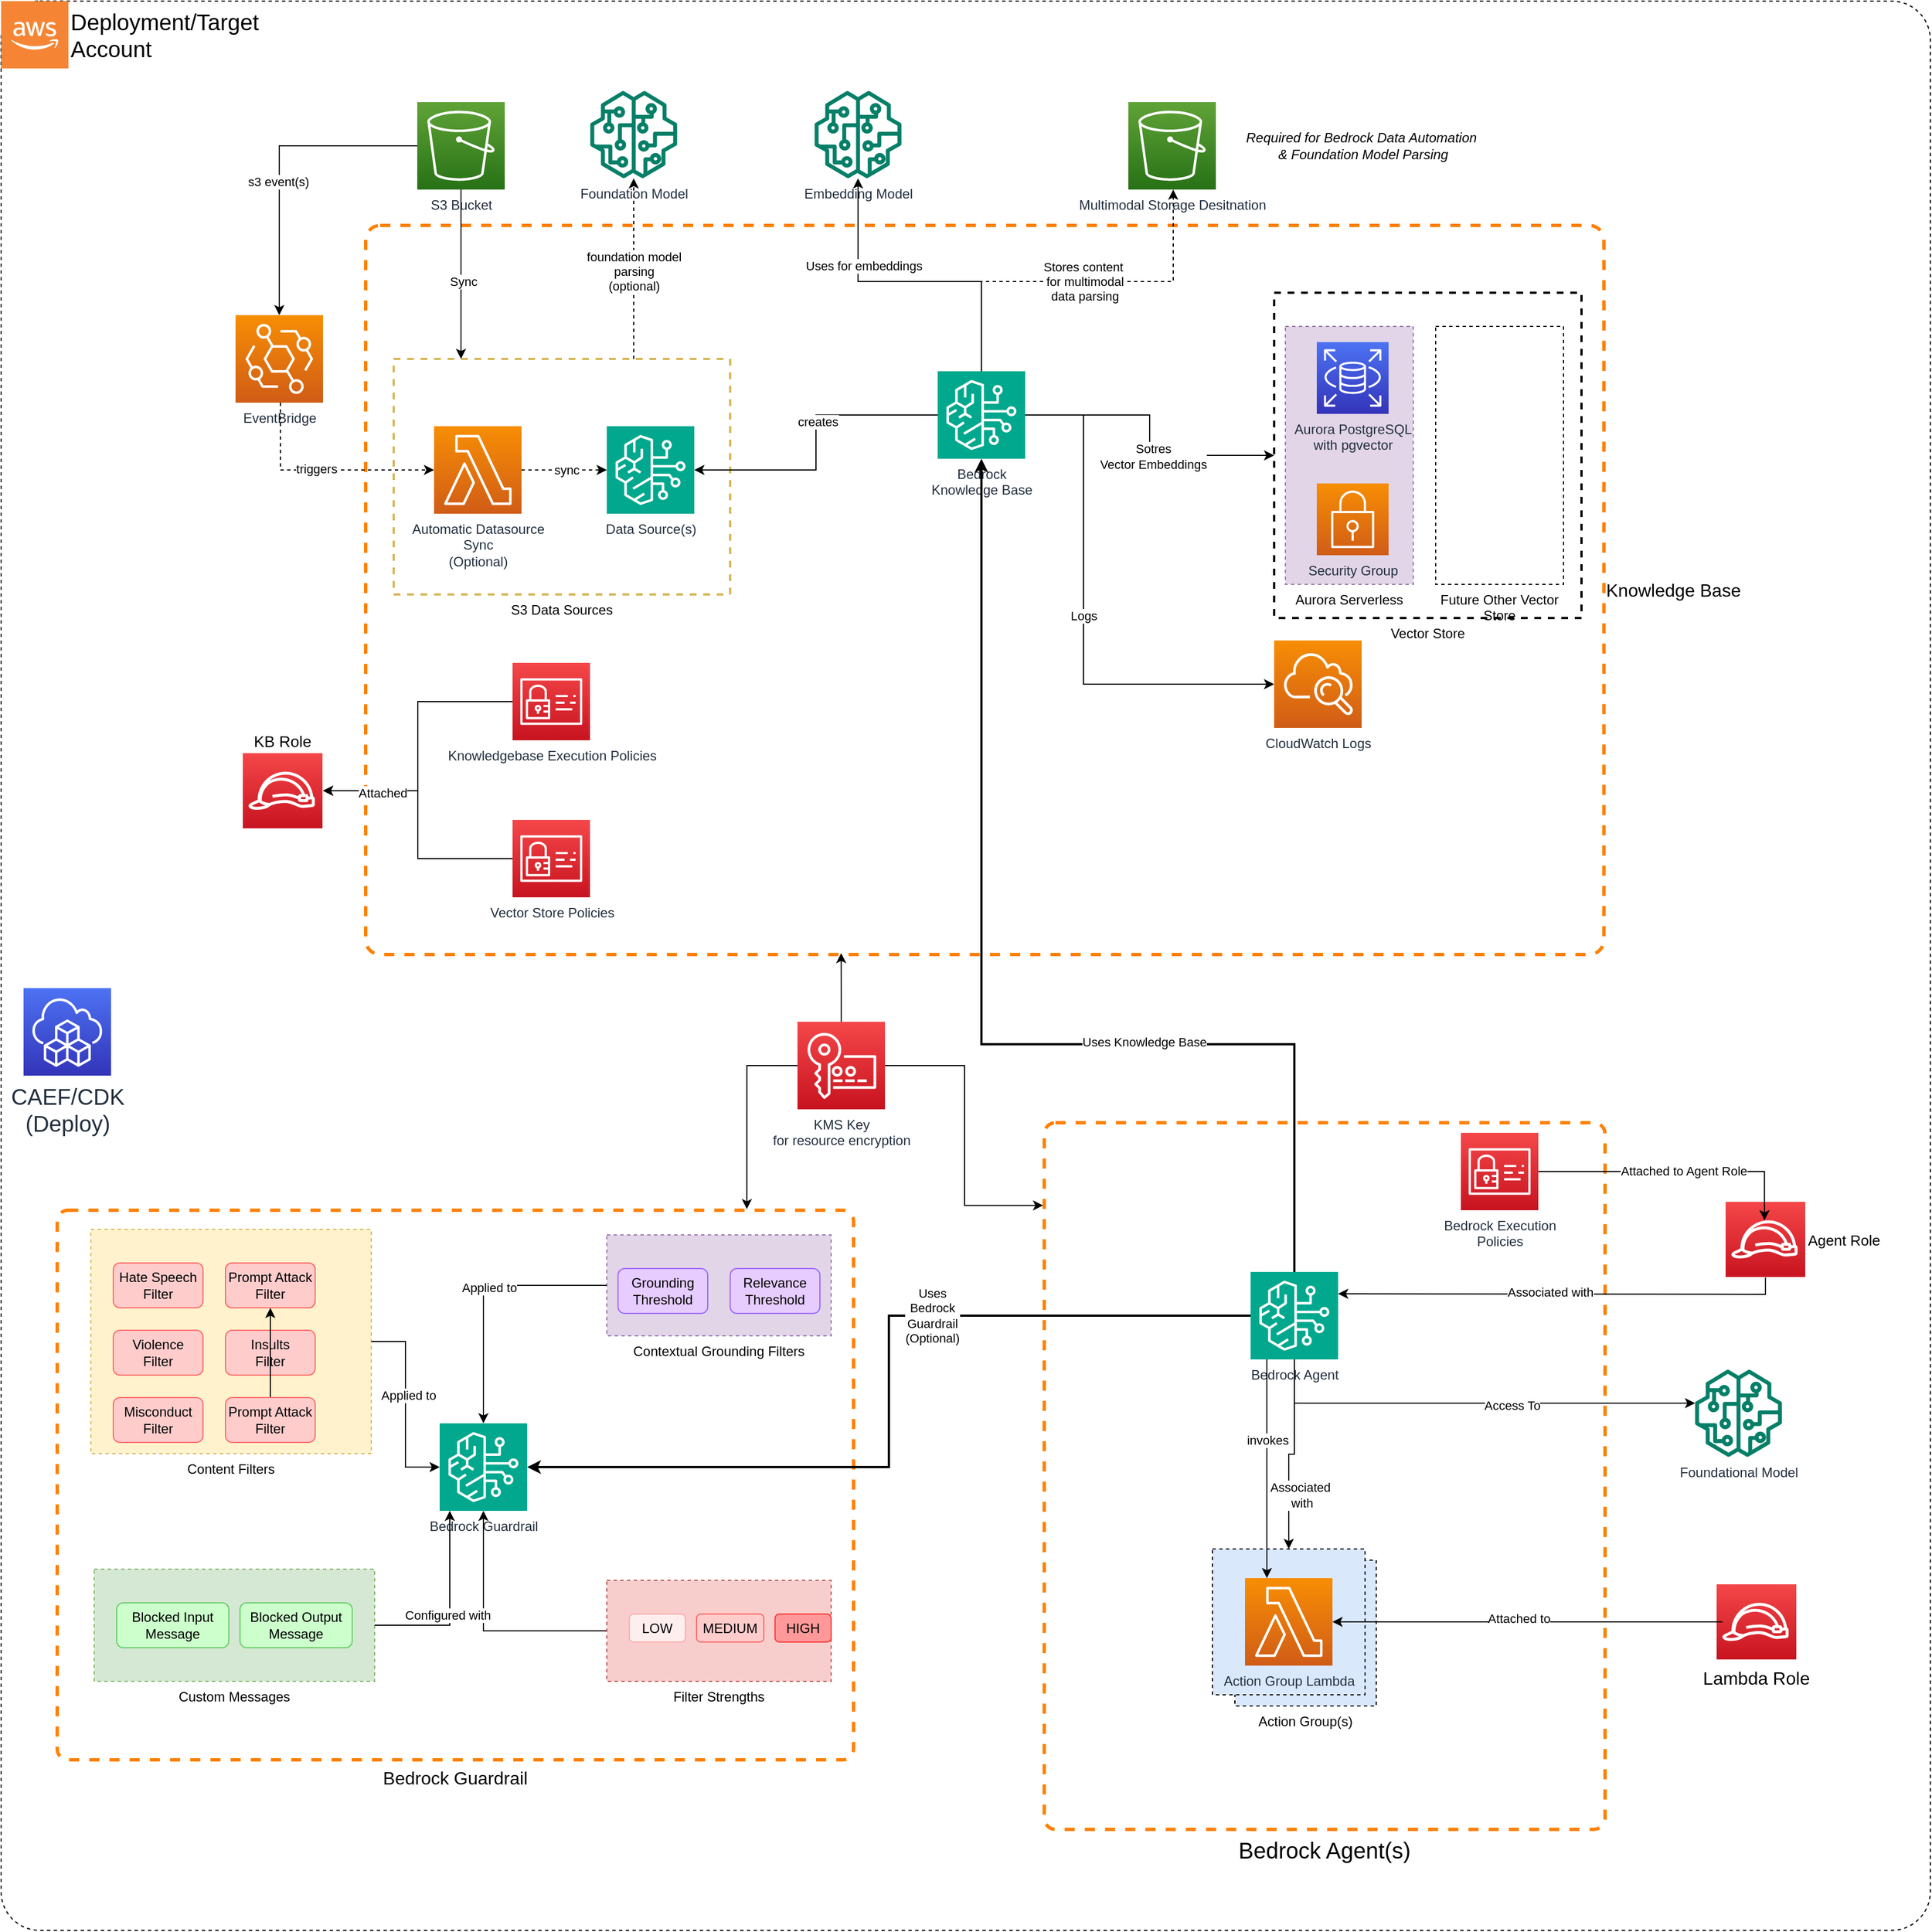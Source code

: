 <mxfile version="21.7.4" type="device" pages="2">
  <diagram name="Page-1" id="bedrock-builder-high-level">
    <mxGraphModel dx="2866" dy="1929" grid="1" gridSize="10" guides="1" tooltips="1" connect="1" arrows="1" fold="1" page="1" pageScale="1" pageWidth="1400" pageHeight="1000" math="0" shadow="0">
      <root>
        <mxCell id="0" />
        <mxCell id="1" parent="0" />
        <mxCell id="e97OAg_2nZa1Qcyz_muM-125" value="" style="rounded=1;whiteSpace=wrap;html=1;fontSize=20;fillColor=none;arcSize=2;dashed=1;" parent="1" vertex="1">
          <mxGeometry x="-30" y="-750" width="1720" height="1720" as="geometry" />
        </mxCell>
        <mxCell id="e97OAg_2nZa1Qcyz_muM-1" value="Action Group(s)" style="rounded=0;whiteSpace=wrap;html=1;labelPosition=center;verticalLabelPosition=bottom;align=center;verticalAlign=top;fillColor=#dae8fc;strokeColor=default;dashed=1;" parent="1" vertex="1">
          <mxGeometry x="1070" y="640" width="126" height="130" as="geometry" />
        </mxCell>
        <mxCell id="e97OAg_2nZa1Qcyz_muM-2" value="Bedrock Agent(s)" style="rounded=1;whiteSpace=wrap;html=1;fontSize=20;fillColor=none;arcSize=2;dashed=1;labelPosition=center;verticalLabelPosition=bottom;align=center;verticalAlign=top;strokeColor=#FF8000;strokeWidth=3;" parent="1" vertex="1">
          <mxGeometry x="900" y="250" width="500" height="630" as="geometry" />
        </mxCell>
        <mxCell id="e97OAg_2nZa1Qcyz_muM-3" value="" style="rounded=0;whiteSpace=wrap;html=1;labelPosition=center;verticalLabelPosition=bottom;align=center;verticalAlign=top;fillColor=#dae8fc;strokeColor=default;dashed=1;" parent="1" vertex="1">
          <mxGeometry x="1050" y="630" width="136" height="130" as="geometry" />
        </mxCell>
        <mxCell id="e97OAg_2nZa1Qcyz_muM-4" value="Agent Role" style="group;labelPosition=right;verticalLabelPosition=middle;align=left;verticalAlign=middle;fontSize=13;" parent="1" vertex="1" connectable="0">
          <mxGeometry x="1507" y="320" width="72" height="68" as="geometry" />
        </mxCell>
        <mxCell id="e97OAg_2nZa1Qcyz_muM-5" value="" style="rounded=0;whiteSpace=wrap;html=1;verticalAlign=bottom;fillColor=#C7131F;strokeColor=#ffffff;fontColor=#232F3E;sketch=0;gradientColor=#F54749;gradientDirection=north;dashed=0;fontStyle=0;labelPosition=center;verticalLabelPosition=top;align=center;" parent="e97OAg_2nZa1Qcyz_muM-4" vertex="1">
          <mxGeometry width="72" height="68" as="geometry" />
        </mxCell>
        <mxCell id="e97OAg_2nZa1Qcyz_muM-6" value="" style="sketch=0;outlineConnect=0;dashed=0;verticalLabelPosition=bottom;verticalAlign=top;align=center;html=1;fontSize=12;fontStyle=0;aspect=fixed;pointerEvents=1;shape=mxgraph.aws4.role;" parent="e97OAg_2nZa1Qcyz_muM-4" vertex="1">
          <mxGeometry x="5" y="17" width="60.27" height="34" as="geometry" />
        </mxCell>
        <mxCell id="e97OAg_2nZa1Qcyz_muM-7" style="edgeStyle=orthogonalEdgeStyle;rounded=0;orthogonalLoop=1;jettySize=auto;html=1;" parent="1" source="e97OAg_2nZa1Qcyz_muM-9" target="e97OAg_2nZa1Qcyz_muM-6" edge="1">
          <mxGeometry relative="1" as="geometry">
            <mxPoint x="999" y="400" as="targetPoint" />
            <Array as="points" />
          </mxGeometry>
        </mxCell>
        <mxCell id="e97OAg_2nZa1Qcyz_muM-8" value="Attached to Agent Role" style="edgeLabel;html=1;align=center;verticalAlign=middle;resizable=0;points=[];" parent="e97OAg_2nZa1Qcyz_muM-7" vertex="1" connectable="0">
          <mxGeometry x="0.052" y="1" relative="1" as="geometry">
            <mxPoint as="offset" />
          </mxGeometry>
        </mxCell>
        <mxCell id="e97OAg_2nZa1Qcyz_muM-9" value="Bedrock Execution&lt;br&gt;Policies" style="sketch=0;points=[[0,0,0],[0.25,0,0],[0.5,0,0],[0.75,0,0],[1,0,0],[0,1,0],[0.25,1,0],[0.5,1,0],[0.75,1,0],[1,1,0],[0,0.25,0],[0,0.5,0],[0,0.75,0],[1,0.25,0],[1,0.5,0],[1,0.75,0]];outlineConnect=0;fontColor=#232F3E;gradientColor=#F54749;gradientDirection=north;fillColor=#C7131F;strokeColor=#ffffff;dashed=0;verticalLabelPosition=bottom;verticalAlign=top;align=center;html=1;fontSize=12;fontStyle=0;aspect=fixed;shape=mxgraph.aws4.resourceIcon;resIcon=mxgraph.aws4.identity_and_access_management;labelPosition=center;" parent="1" vertex="1">
          <mxGeometry x="1271.5" y="259" width="69" height="69" as="geometry" />
        </mxCell>
        <mxCell id="e97OAg_2nZa1Qcyz_muM-10" value="Foundational Model" style="sketch=0;outlineConnect=0;fontColor=#232F3E;gradientColor=none;fillColor=#067F68;strokeColor=none;dashed=0;verticalLabelPosition=bottom;verticalAlign=top;align=center;html=1;fontSize=12;fontStyle=0;aspect=fixed;pointerEvents=1;shape=mxgraph.aws4.sagemaker_model;" parent="1" vertex="1">
          <mxGeometry x="1480" y="470" width="78" height="78" as="geometry" />
        </mxCell>
        <mxCell id="e97OAg_2nZa1Qcyz_muM-11" value="Action Group Lambda" style="sketch=0;points=[[0,0,0],[0.25,0,0],[0.5,0,0],[0.75,0,0],[1,0,0],[0,1,0],[0.25,1,0],[0.5,1,0],[0.75,1,0],[1,1,0],[0,0.25,0],[0,0.5,0],[0,0.75,0],[1,0.25,0],[1,0.5,0],[1,0.75,0]];outlineConnect=0;fontColor=#232F3E;gradientColor=#F78E04;gradientDirection=north;fillColor=#D05C17;strokeColor=#ffffff;dashed=0;verticalLabelPosition=bottom;verticalAlign=top;align=center;html=1;fontSize=12;fontStyle=0;aspect=fixed;shape=mxgraph.aws4.resourceIcon;resIcon=mxgraph.aws4.lambda;" parent="1" vertex="1">
          <mxGeometry x="1079" y="656" width="78" height="78" as="geometry" />
        </mxCell>
        <mxCell id="e97OAg_2nZa1Qcyz_muM-17" value="Lambda Role" style="group;labelPosition=center;verticalLabelPosition=bottom;align=center;verticalAlign=top;fontSize=16;" parent="1" vertex="1" connectable="0">
          <mxGeometry x="1499" y="661" width="72" height="68" as="geometry" />
        </mxCell>
        <mxCell id="e97OAg_2nZa1Qcyz_muM-18" value="" style="rounded=0;whiteSpace=wrap;html=1;verticalAlign=bottom;fillColor=#C7131F;strokeColor=#ffffff;fontColor=#232F3E;sketch=0;gradientColor=#F54749;gradientDirection=north;dashed=0;fontStyle=0;labelPosition=center;verticalLabelPosition=top;align=center;" parent="e97OAg_2nZa1Qcyz_muM-17" vertex="1">
          <mxGeometry width="72" height="68" as="geometry" />
        </mxCell>
        <mxCell id="e97OAg_2nZa1Qcyz_muM-19" value="" style="sketch=0;outlineConnect=0;dashed=0;verticalLabelPosition=bottom;verticalAlign=top;align=center;html=1;fontSize=12;fontStyle=0;aspect=fixed;pointerEvents=1;shape=mxgraph.aws4.role;" parent="e97OAg_2nZa1Qcyz_muM-17" vertex="1">
          <mxGeometry x="5" y="17" width="60.27" height="34" as="geometry" />
        </mxCell>
        <mxCell id="e97OAg_2nZa1Qcyz_muM-20" style="edgeStyle=orthogonalEdgeStyle;rounded=0;orthogonalLoop=1;jettySize=auto;html=1;" parent="1" source="e97OAg_2nZa1Qcyz_muM-29" target="e97OAg_2nZa1Qcyz_muM-3" edge="1">
          <mxGeometry relative="1" as="geometry" />
        </mxCell>
        <mxCell id="e97OAg_2nZa1Qcyz_muM-21" value="Associated&lt;div&gt;&amp;nbsp;with&lt;/div&gt;" style="edgeLabel;html=1;align=center;verticalAlign=middle;resizable=0;points=[];" parent="e97OAg_2nZa1Qcyz_muM-20" vertex="1" connectable="0">
          <mxGeometry x="0.413" relative="1" as="geometry">
            <mxPoint x="10" y="3" as="offset" />
          </mxGeometry>
        </mxCell>
        <mxCell id="e97OAg_2nZa1Qcyz_muM-119" style="edgeStyle=orthogonalEdgeStyle;rounded=0;orthogonalLoop=1;jettySize=auto;html=1;" parent="1" source="e97OAg_2nZa1Qcyz_muM-29" target="e97OAg_2nZa1Qcyz_muM-10" edge="1">
          <mxGeometry relative="1" as="geometry">
            <Array as="points">
              <mxPoint x="1123" y="500" />
            </Array>
          </mxGeometry>
        </mxCell>
        <mxCell id="e97OAg_2nZa1Qcyz_muM-120" value="Access To" style="edgeLabel;html=1;align=center;verticalAlign=middle;resizable=0;points=[];" parent="e97OAg_2nZa1Qcyz_muM-119" vertex="1" connectable="0">
          <mxGeometry x="0.176" y="-2" relative="1" as="geometry">
            <mxPoint as="offset" />
          </mxGeometry>
        </mxCell>
        <mxCell id="e97OAg_2nZa1Qcyz_muM-29" value="Bedrock Agent" style="sketch=0;points=[[0,0,0],[0.25,0,0],[0.5,0,0],[0.75,0,0],[1,0,0],[0,1,0],[0.25,1,0],[0.5,1,0],[0.75,1,0],[1,1,0],[0,0.25,0],[0,0.5,0],[0,0.75,0],[1,0.25,0],[1,0.5,0],[1,0.75,0]];outlineConnect=0;fontColor=#232F3E;fillColor=#01A88D;strokeColor=#ffffff;dashed=0;verticalLabelPosition=bottom;verticalAlign=top;align=center;html=1;fontSize=12;fontStyle=0;aspect=fixed;shape=mxgraph.aws4.resourceIcon;resIcon=mxgraph.aws4.bedrock;" parent="1" vertex="1">
          <mxGeometry x="1084" y="383" width="78" height="78" as="geometry" />
        </mxCell>
        <mxCell id="e97OAg_2nZa1Qcyz_muM-30" style="edgeStyle=orthogonalEdgeStyle;rounded=0;orthogonalLoop=1;jettySize=auto;html=1;entryX=1;entryY=0.5;entryDx=0;entryDy=0;entryPerimeter=0;" parent="1" source="e97OAg_2nZa1Qcyz_muM-19" target="e97OAg_2nZa1Qcyz_muM-11" edge="1">
          <mxGeometry relative="1" as="geometry" />
        </mxCell>
        <mxCell id="e97OAg_2nZa1Qcyz_muM-31" value="Attached to" style="edgeLabel;html=1;align=center;verticalAlign=middle;resizable=0;points=[];" parent="e97OAg_2nZa1Qcyz_muM-30" vertex="1" connectable="0">
          <mxGeometry x="0.048" y="-3" relative="1" as="geometry">
            <mxPoint as="offset" />
          </mxGeometry>
        </mxCell>
        <mxCell id="e97OAg_2nZa1Qcyz_muM-32" style="edgeStyle=orthogonalEdgeStyle;rounded=0;orthogonalLoop=1;jettySize=auto;html=1;entryX=1;entryY=0.25;entryDx=0;entryDy=0;entryPerimeter=0;exitX=0.5;exitY=1;exitDx=0;exitDy=0;" parent="1" source="e97OAg_2nZa1Qcyz_muM-5" target="e97OAg_2nZa1Qcyz_muM-29" edge="1">
          <mxGeometry relative="1" as="geometry">
            <Array as="points">
              <mxPoint x="1543" y="403" />
              <mxPoint x="1542" y="403" />
            </Array>
          </mxGeometry>
        </mxCell>
        <mxCell id="e97OAg_2nZa1Qcyz_muM-33" value="Associated with" style="edgeLabel;html=1;align=center;verticalAlign=middle;resizable=0;points=[];" parent="e97OAg_2nZa1Qcyz_muM-32" vertex="1" connectable="0">
          <mxGeometry x="0.049" y="-2" relative="1" as="geometry">
            <mxPoint as="offset" />
          </mxGeometry>
        </mxCell>
        <mxCell id="e97OAg_2nZa1Qcyz_muM-35" style="edgeStyle=orthogonalEdgeStyle;rounded=0;orthogonalLoop=1;jettySize=auto;html=1;entryX=0.25;entryY=0;entryDx=0;entryDy=0;entryPerimeter=0;" parent="1" source="e97OAg_2nZa1Qcyz_muM-29" target="e97OAg_2nZa1Qcyz_muM-11" edge="1">
          <mxGeometry relative="1" as="geometry">
            <Array as="points">
              <mxPoint x="1099" y="559" />
            </Array>
          </mxGeometry>
        </mxCell>
        <mxCell id="e97OAg_2nZa1Qcyz_muM-36" value="invokes" style="edgeLabel;html=1;align=center;verticalAlign=middle;resizable=0;points=[];" parent="e97OAg_2nZa1Qcyz_muM-35" vertex="1" connectable="0">
          <mxGeometry x="-0.262" relative="1" as="geometry">
            <mxPoint as="offset" />
          </mxGeometry>
        </mxCell>
        <mxCell id="e97OAg_2nZa1Qcyz_muM-37" value="Bedrock Guardrail" style="rounded=1;whiteSpace=wrap;html=1;fontSize=16;fillColor=none;arcSize=2;dashed=1;labelPosition=center;verticalLabelPosition=bottom;align=center;verticalAlign=top;strokeColor=#FF8000;strokeWidth=3;" parent="1" vertex="1">
          <mxGeometry x="20" y="328" width="710" height="490" as="geometry" />
        </mxCell>
        <mxCell id="e97OAg_2nZa1Qcyz_muM-38" value="Bedrock Guardrail" style="sketch=0;points=[[0,0,0],[0.25,0,0],[0.5,0,0],[0.75,0,0],[1,0,0],[0,1,0],[0.25,1,0],[0.5,1,0],[0.75,1,0],[1,1,0],[0,0.25,0],[0,0.5,0],[0,0.75,0],[1,0.25,0],[1,0.5,0],[1,0.75,0]];outlineConnect=0;fontColor=#232F3E;fillColor=#01A88D;strokeColor=#ffffff;dashed=0;verticalLabelPosition=bottom;verticalAlign=top;align=center;html=1;fontSize=12;fontStyle=0;aspect=fixed;shape=mxgraph.aws4.resourceIcon;resIcon=mxgraph.aws4.bedrock;" parent="1" vertex="1">
          <mxGeometry x="361" y="518" width="78" height="78" as="geometry" />
        </mxCell>
        <mxCell id="e97OAg_2nZa1Qcyz_muM-39" value="Content Filters" style="rounded=0;whiteSpace=wrap;html=1;labelPosition=center;verticalLabelPosition=bottom;align=center;verticalAlign=top;fillColor=#fff2cc;strokeColor=#d6b656;dashed=1;" parent="1" vertex="1">
          <mxGeometry x="50" y="345" width="250" height="200" as="geometry" />
        </mxCell>
        <mxCell id="e97OAg_2nZa1Qcyz_muM-40" value="Hate Speech&#xa;Filter" style="rounded=1;whiteSpace=wrap;html=1;fillColor=#ffcccc;strokeColor=#ff6666;" parent="1" vertex="1">
          <mxGeometry x="70" y="375" width="80" height="40" as="geometry" />
        </mxCell>
        <mxCell id="e97OAg_2nZa1Qcyz_muM-41" value="Sexual Content&#xa;Filter" style="rounded=1;whiteSpace=wrap;html=1;fillColor=#ffcccc;strokeColor=#ff6666;" parent="1" vertex="1">
          <mxGeometry x="170" y="375" width="80" height="40" as="geometry" />
        </mxCell>
        <mxCell id="e97OAg_2nZa1Qcyz_muM-42" value="Violence&#xa;Filter" style="rounded=1;whiteSpace=wrap;html=1;fillColor=#ffcccc;strokeColor=#ff6666;" parent="1" vertex="1">
          <mxGeometry x="70" y="435" width="80" height="40" as="geometry" />
        </mxCell>
        <mxCell id="e97OAg_2nZa1Qcyz_muM-43" value="Insults&#xa;Filter" style="rounded=1;whiteSpace=wrap;html=1;fillColor=#ffcccc;strokeColor=#ff6666;" parent="1" vertex="1">
          <mxGeometry x="170" y="435" width="80" height="40" as="geometry" />
        </mxCell>
        <mxCell id="e97OAg_2nZa1Qcyz_muM-44" value="Misconduct&#xa;Filter" style="rounded=1;whiteSpace=wrap;html=1;fillColor=#ffcccc;strokeColor=#ff6666;" parent="1" vertex="1">
          <mxGeometry x="70" y="495" width="80" height="40" as="geometry" />
        </mxCell>
        <mxCell id="sdpMXuJINI0pL51jKNdQ-2" value="" style="edgeStyle=orthogonalEdgeStyle;rounded=0;orthogonalLoop=1;jettySize=auto;html=1;" edge="1" parent="1" source="e97OAg_2nZa1Qcyz_muM-45" target="sdpMXuJINI0pL51jKNdQ-1">
          <mxGeometry relative="1" as="geometry" />
        </mxCell>
        <mxCell id="e97OAg_2nZa1Qcyz_muM-45" value="Prompt Attack&#xa;Filter" style="rounded=1;whiteSpace=wrap;html=1;fillColor=#ffcccc;strokeColor=#ff6666;" parent="1" vertex="1">
          <mxGeometry x="170" y="495" width="80" height="40" as="geometry" />
        </mxCell>
        <mxCell id="e97OAg_2nZa1Qcyz_muM-46" value="Contextual Grounding Filters" style="rounded=0;whiteSpace=wrap;html=1;labelPosition=center;verticalLabelPosition=bottom;align=center;verticalAlign=top;fillColor=#e1d5e7;strokeColor=#9673a6;dashed=1;" parent="1" vertex="1">
          <mxGeometry x="510" y="350" width="200" height="90" as="geometry" />
        </mxCell>
        <mxCell id="e97OAg_2nZa1Qcyz_muM-47" value="Grounding&#xa;Threshold" style="rounded=1;whiteSpace=wrap;html=1;fillColor=#e6ccff;strokeColor=#9966ff;" parent="1" vertex="1">
          <mxGeometry x="520" y="380" width="80" height="40" as="geometry" />
        </mxCell>
        <mxCell id="e97OAg_2nZa1Qcyz_muM-48" value="Relevance&#xa;Threshold" style="rounded=1;whiteSpace=wrap;html=1;fillColor=#e6ccff;strokeColor=#9966ff;" parent="1" vertex="1">
          <mxGeometry x="620" y="380" width="80" height="40" as="geometry" />
        </mxCell>
        <mxCell id="e97OAg_2nZa1Qcyz_muM-50" value="Custom Messages" style="rounded=0;whiteSpace=wrap;html=1;labelPosition=center;verticalLabelPosition=bottom;align=center;verticalAlign=top;fillColor=#d5e8d4;strokeColor=#82b366;dashed=1;" parent="1" vertex="1">
          <mxGeometry x="53" y="648" width="250" height="100" as="geometry" />
        </mxCell>
        <mxCell id="e97OAg_2nZa1Qcyz_muM-51" value="Blocked Input&#xa;Message" style="rounded=1;whiteSpace=wrap;html=1;fillColor=#ccffcc;strokeColor=#66cc66;" parent="1" vertex="1">
          <mxGeometry x="73" y="678" width="100" height="40" as="geometry" />
        </mxCell>
        <mxCell id="e97OAg_2nZa1Qcyz_muM-52" value="Blocked Output&#xa;Message" style="rounded=1;whiteSpace=wrap;html=1;fillColor=#ccffcc;strokeColor=#66cc66;" parent="1" vertex="1">
          <mxGeometry x="183" y="678" width="100" height="40" as="geometry" />
        </mxCell>
        <mxCell id="e97OAg_2nZa1Qcyz_muM-121" style="edgeStyle=orthogonalEdgeStyle;rounded=0;orthogonalLoop=1;jettySize=auto;html=1;" parent="1" source="e97OAg_2nZa1Qcyz_muM-53" target="e97OAg_2nZa1Qcyz_muM-38" edge="1">
          <mxGeometry relative="1" as="geometry" />
        </mxCell>
        <mxCell id="e97OAg_2nZa1Qcyz_muM-53" value="Filter Strengths" style="rounded=0;whiteSpace=wrap;html=1;labelPosition=center;verticalLabelPosition=bottom;align=center;verticalAlign=top;fillColor=#f8cecc;strokeColor=#b85450;dashed=1;" parent="1" vertex="1">
          <mxGeometry x="510" y="658" width="200" height="90" as="geometry" />
        </mxCell>
        <mxCell id="e97OAg_2nZa1Qcyz_muM-54" value="LOW" style="rounded=1;whiteSpace=wrap;html=1;fillColor=#ffeeee;strokeColor=#ffaaaa;" parent="1" vertex="1">
          <mxGeometry x="530" y="688" width="50" height="25" as="geometry" />
        </mxCell>
        <mxCell id="e97OAg_2nZa1Qcyz_muM-55" value="MEDIUM" style="rounded=1;whiteSpace=wrap;html=1;fillColor=#ffcccc;strokeColor=#ff6666;" parent="1" vertex="1">
          <mxGeometry x="590" y="688" width="60" height="25" as="geometry" />
        </mxCell>
        <mxCell id="e97OAg_2nZa1Qcyz_muM-56" value="HIGH" style="rounded=1;whiteSpace=wrap;html=1;fillColor=#ff9999;strokeColor=#ff3333;" parent="1" vertex="1">
          <mxGeometry x="660" y="688" width="50" height="25" as="geometry" />
        </mxCell>
        <mxCell id="e97OAg_2nZa1Qcyz_muM-57" style="edgeStyle=orthogonalEdgeStyle;rounded=0;orthogonalLoop=1;jettySize=auto;html=1;" parent="1" source="e97OAg_2nZa1Qcyz_muM-39" target="e97OAg_2nZa1Qcyz_muM-38" edge="1">
          <mxGeometry relative="1" as="geometry" />
        </mxCell>
        <mxCell id="e97OAg_2nZa1Qcyz_muM-58" value="Applied to" style="edgeLabel;html=1;align=center;verticalAlign=middle;resizable=0;points=[];" parent="e97OAg_2nZa1Qcyz_muM-57" vertex="1" connectable="0">
          <mxGeometry x="-0.1" y="2" relative="1" as="geometry">
            <mxPoint as="offset" />
          </mxGeometry>
        </mxCell>
        <mxCell id="e97OAg_2nZa1Qcyz_muM-59" style="edgeStyle=orthogonalEdgeStyle;rounded=0;orthogonalLoop=1;jettySize=auto;html=1;" parent="1" source="e97OAg_2nZa1Qcyz_muM-46" target="e97OAg_2nZa1Qcyz_muM-38" edge="1">
          <mxGeometry relative="1" as="geometry" />
        </mxCell>
        <mxCell id="e97OAg_2nZa1Qcyz_muM-60" value="Applied to" style="edgeLabel;html=1;align=center;verticalAlign=middle;resizable=0;points=[];" parent="e97OAg_2nZa1Qcyz_muM-59" vertex="1" connectable="0">
          <mxGeometry x="-0.1" y="2" relative="1" as="geometry">
            <mxPoint as="offset" />
          </mxGeometry>
        </mxCell>
        <mxCell id="e97OAg_2nZa1Qcyz_muM-63" style="edgeStyle=orthogonalEdgeStyle;rounded=0;orthogonalLoop=1;jettySize=auto;html=1;" parent="1" source="e97OAg_2nZa1Qcyz_muM-50" target="e97OAg_2nZa1Qcyz_muM-38" edge="1">
          <mxGeometry relative="1" as="geometry">
            <Array as="points">
              <mxPoint x="370" y="698" />
            </Array>
          </mxGeometry>
        </mxCell>
        <mxCell id="e97OAg_2nZa1Qcyz_muM-64" value="Configured with" style="edgeLabel;html=1;align=center;verticalAlign=middle;resizable=0;points=[];" parent="e97OAg_2nZa1Qcyz_muM-63" vertex="1" connectable="0">
          <mxGeometry x="-0.1" y="2" relative="1" as="geometry">
            <mxPoint as="offset" />
          </mxGeometry>
        </mxCell>
        <mxCell id="e97OAg_2nZa1Qcyz_muM-73" value="Knowledge Base" style="rounded=1;whiteSpace=wrap;html=1;fontSize=16;fillColor=none;arcSize=2;dashed=1;labelPosition=right;verticalLabelPosition=middle;align=left;verticalAlign=middle;strokeColor=#FF8000;strokeWidth=3;" parent="1" vertex="1">
          <mxGeometry x="295" y="-550" width="1104" height="650" as="geometry" />
        </mxCell>
        <mxCell id="e97OAg_2nZa1Qcyz_muM-74" value="Vector Store" style="rounded=0;whiteSpace=wrap;html=1;labelPosition=center;verticalLabelPosition=bottom;align=center;verticalAlign=top;fillColor=none;strokeColor=default;dashed=1;strokeWidth=2;" parent="1" vertex="1">
          <mxGeometry x="1105" y="-490" width="274" height="290" as="geometry" />
        </mxCell>
        <mxCell id="e97OAg_2nZa1Qcyz_muM-75" value="Aurora Serverless" style="rounded=0;whiteSpace=wrap;html=1;labelPosition=center;verticalLabelPosition=bottom;align=center;verticalAlign=top;fillColor=#e1d5e7;strokeColor=#9673a6;dashed=1;" parent="1" vertex="1">
          <mxGeometry x="1115" y="-460" width="114" height="230" as="geometry" />
        </mxCell>
        <mxCell id="e97OAg_2nZa1Qcyz_muM-76" value="Aurora PostgreSQL&#xa;with pgvector" style="sketch=0;points=[[0,0,0],[0.25,0,0],[0.5,0,0],[0.75,0,0],[1,0,0],[0,1,0],[0.25,1,0],[0.5,1,0],[0.75,1,0],[1,1,0],[0,0.25,0],[0,0.5,0],[0,0.75,0],[1,0.25,0],[1,0.5,0],[1,0.75,0]];outlineConnect=0;fontColor=#232F3E;gradientColor=#4D72F3;gradientDirection=north;fillColor=#3334B9;strokeColor=#ffffff;dashed=0;verticalLabelPosition=bottom;verticalAlign=top;align=center;html=1;fontSize=12;fontStyle=0;aspect=fixed;shape=mxgraph.aws4.resourceIcon;resIcon=mxgraph.aws4.rds;" parent="1" vertex="1">
          <mxGeometry x="1143" y="-446" width="64" height="64" as="geometry" />
        </mxCell>
        <mxCell id="e97OAg_2nZa1Qcyz_muM-77" value="Security Group" style="sketch=0;points=[[0,0,0],[0.25,0,0],[0.5,0,0],[0.75,0,0],[1,0,0],[0,1,0],[0.25,1,0],[0.5,1,0],[0.75,1,0],[1,1,0],[0,0.25,0],[0,0.5,0],[0,0.75,0],[1,0.25,0],[1,0.5,0],[1,0.75,0]];outlineConnect=0;fontColor=#232F3E;gradientColor=#F78E04;gradientDirection=north;fillColor=#D05C17;strokeColor=#ffffff;dashed=0;verticalLabelPosition=bottom;verticalAlign=top;align=center;html=1;fontSize=12;fontStyle=0;aspect=fixed;shape=mxgraph.aws4.resourceIcon;resIcon=mxgraph.aws4.security_group;" parent="1" vertex="1">
          <mxGeometry x="1143" y="-320" width="64" height="64" as="geometry" />
        </mxCell>
        <mxCell id="e97OAg_2nZa1Qcyz_muM-78" style="edgeStyle=orthogonalEdgeStyle;rounded=0;orthogonalLoop=1;jettySize=auto;html=1;dashed=1;" parent="1" source="e97OAg_2nZa1Qcyz_muM-80" target="e97OAg_2nZa1Qcyz_muM-111" edge="1">
          <mxGeometry relative="1" as="geometry">
            <Array as="points">
              <mxPoint x="534" y="-510" />
              <mxPoint x="534" y="-510" />
            </Array>
          </mxGeometry>
        </mxCell>
        <mxCell id="e97OAg_2nZa1Qcyz_muM-79" value="foundation model&lt;div&gt;parsing&lt;/div&gt;&lt;div&gt;(optional)&lt;/div&gt;" style="edgeLabel;html=1;align=center;verticalAlign=middle;resizable=0;points=[];" parent="e97OAg_2nZa1Qcyz_muM-78" vertex="1" connectable="0">
          <mxGeometry x="0.162" y="-3" relative="1" as="geometry">
            <mxPoint x="-3" y="15" as="offset" />
          </mxGeometry>
        </mxCell>
        <mxCell id="e97OAg_2nZa1Qcyz_muM-80" value="S3 Data Sources" style="rounded=0;whiteSpace=wrap;html=1;labelPosition=center;verticalLabelPosition=bottom;align=center;verticalAlign=top;fillColor=none;strokeColor=#d6b656;dashed=1;strokeWidth=2;" parent="1" vertex="1">
          <mxGeometry x="320" y="-431" width="300" height="210" as="geometry" />
        </mxCell>
        <mxCell id="e97OAg_2nZa1Qcyz_muM-81" style="edgeStyle=orthogonalEdgeStyle;rounded=0;orthogonalLoop=1;jettySize=auto;html=1;" parent="1" source="e97OAg_2nZa1Qcyz_muM-83" target="e97OAg_2nZa1Qcyz_muM-80" edge="1">
          <mxGeometry relative="1" as="geometry">
            <Array as="points">
              <mxPoint x="380" y="-500" />
              <mxPoint x="380" y="-500" />
            </Array>
          </mxGeometry>
        </mxCell>
        <mxCell id="e97OAg_2nZa1Qcyz_muM-82" value="Sync" style="edgeLabel;html=1;align=center;verticalAlign=middle;resizable=0;points=[];" parent="e97OAg_2nZa1Qcyz_muM-81" vertex="1" connectable="0">
          <mxGeometry x="0.086" y="2" relative="1" as="geometry">
            <mxPoint as="offset" />
          </mxGeometry>
        </mxCell>
        <mxCell id="e97OAg_2nZa1Qcyz_muM-83" value="S3 Bucket" style="sketch=0;points=[[0,0,0],[0.25,0,0],[0.5,0,0],[0.75,0,0],[1,0,0],[0,1,0],[0.25,1,0],[0.5,1,0],[0.75,1,0],[1,1,0],[0,0.25,0],[0,0.5,0],[0,0.75,0],[1,0.25,0],[1,0.5,0],[1,0.75,0]];outlineConnect=0;fontColor=#232F3E;gradientColor=#60A337;gradientDirection=north;fillColor=#277116;strokeColor=#ffffff;dashed=0;verticalLabelPosition=bottom;verticalAlign=top;align=center;html=1;fontSize=12;fontStyle=0;aspect=fixed;shape=mxgraph.aws4.resourceIcon;resIcon=mxgraph.aws4.s3;" parent="1" vertex="1">
          <mxGeometry x="341" y="-660" width="78" height="78" as="geometry" />
        </mxCell>
        <mxCell id="e97OAg_2nZa1Qcyz_muM-84" value="Data Source(s)" style="sketch=0;points=[[0,0,0],[0.25,0,0],[0.5,0,0],[0.75,0,0],[1,0,0],[0,1,0],[0.25,1,0],[0.5,1,0],[0.75,1,0],[1,1,0],[0,0.25,0],[0,0.5,0],[0,0.75,0],[1,0.25,0],[1,0.5,0],[1,0.75,0]];outlineConnect=0;fontColor=#232F3E;fillColor=#01A88D;strokeColor=#ffffff;dashed=0;verticalLabelPosition=bottom;verticalAlign=top;align=center;html=1;fontSize=12;fontStyle=0;aspect=fixed;shape=mxgraph.aws4.resourceIcon;resIcon=mxgraph.aws4.bedrock;" parent="1" vertex="1">
          <mxGeometry x="510" y="-371" width="78" height="78" as="geometry" />
        </mxCell>
        <mxCell id="e97OAg_2nZa1Qcyz_muM-85" value="Embedding Model" style="sketch=0;outlineConnect=0;fontColor=#232F3E;gradientColor=none;fillColor=#067F68;strokeColor=none;dashed=0;verticalLabelPosition=bottom;verticalAlign=top;align=center;html=1;fontSize=12;fontStyle=0;aspect=fixed;pointerEvents=1;shape=mxgraph.aws4.sagemaker_model;" parent="1" vertex="1">
          <mxGeometry x="695" y="-670" width="78" height="78" as="geometry" />
        </mxCell>
        <mxCell id="e97OAg_2nZa1Qcyz_muM-86" value="KB Role" style="group;labelPosition=center;verticalLabelPosition=top;align=center;verticalAlign=bottom;fontSize=14;" parent="1" vertex="1" connectable="0">
          <mxGeometry x="185" y="-80" width="72" height="68" as="geometry" />
        </mxCell>
        <mxCell id="e97OAg_2nZa1Qcyz_muM-87" value="" style="rounded=0;whiteSpace=wrap;html=1;verticalAlign=bottom;fillColor=#C7131F;strokeColor=#ffffff;fontColor=#232F3E;sketch=0;gradientColor=#F54749;gradientDirection=north;dashed=0;fontStyle=0;labelPosition=center;verticalLabelPosition=top;align=center;" parent="e97OAg_2nZa1Qcyz_muM-86" vertex="1">
          <mxGeometry width="72" height="68" as="geometry" />
        </mxCell>
        <mxCell id="e97OAg_2nZa1Qcyz_muM-88" value="" style="sketch=0;outlineConnect=0;dashed=0;verticalLabelPosition=bottom;verticalAlign=top;align=center;html=1;fontSize=12;fontStyle=0;aspect=fixed;pointerEvents=1;shape=mxgraph.aws4.role;" parent="e97OAg_2nZa1Qcyz_muM-86" vertex="1">
          <mxGeometry x="5" y="17" width="60.27" height="34" as="geometry" />
        </mxCell>
        <mxCell id="e97OAg_2nZa1Qcyz_muM-89" style="edgeStyle=orthogonalEdgeStyle;rounded=0;orthogonalLoop=1;jettySize=auto;html=1;entryX=1;entryY=0.5;entryDx=0;entryDy=0;" parent="1" source="e97OAg_2nZa1Qcyz_muM-90" target="e97OAg_2nZa1Qcyz_muM-87" edge="1">
          <mxGeometry relative="1" as="geometry" />
        </mxCell>
        <mxCell id="e97OAg_2nZa1Qcyz_muM-90" value="Knowledgebase Execution Policies" style="sketch=0;points=[[0,0,0],[0.25,0,0],[0.5,0,0],[0.75,0,0],[1,0,0],[0,1,0],[0.25,1,0],[0.5,1,0],[0.75,1,0],[1,1,0],[0,0.25,0],[0,0.5,0],[0,0.75,0],[1,0.25,0],[1,0.5,0],[1,0.75,0]];outlineConnect=0;fontColor=#232F3E;gradientColor=#F54749;gradientDirection=north;fillColor=#C7131F;strokeColor=#ffffff;dashed=0;verticalLabelPosition=bottom;verticalAlign=top;align=center;html=1;fontSize=12;fontStyle=0;aspect=fixed;shape=mxgraph.aws4.resourceIcon;resIcon=mxgraph.aws4.identity_and_access_management;" parent="1" vertex="1">
          <mxGeometry x="426" y="-160" width="69" height="69" as="geometry" />
        </mxCell>
        <mxCell id="e97OAg_2nZa1Qcyz_muM-91" value="KMS Key&lt;div&gt;for resource encryption&lt;/div&gt;" style="sketch=0;points=[[0,0,0],[0.25,0,0],[0.5,0,0],[0.75,0,0],[1,0,0],[0,1,0],[0.25,1,0],[0.5,1,0],[0.75,1,0],[1,1,0],[0,0.25,0],[0,0.5,0],[0,0.75,0],[1,0.25,0],[1,0.5,0],[1,0.75,0]];outlineConnect=0;fontColor=#232F3E;gradientColor=#F54749;gradientDirection=north;fillColor=#C7131F;strokeColor=#ffffff;dashed=0;verticalLabelPosition=bottom;verticalAlign=top;align=center;html=1;fontSize=12;fontStyle=0;aspect=fixed;shape=mxgraph.aws4.resourceIcon;resIcon=mxgraph.aws4.key_management_service;" parent="1" vertex="1">
          <mxGeometry x="680" y="160" width="78" height="78" as="geometry" />
        </mxCell>
        <mxCell id="e97OAg_2nZa1Qcyz_muM-92" value="CloudWatch Logs" style="sketch=0;points=[[0,0,0],[0.25,0,0],[0.5,0,0],[0.75,0,0],[1,0,0],[0,1,0],[0.25,1,0],[0.5,1,0],[0.75,1,0],[1,1,0],[0,0.25,0],[0,0.5,0],[0,0.75,0],[1,0.25,0],[1,0.5,0],[1,0.75,0]];outlineConnect=0;fontColor=#232F3E;gradientColor=#F78E04;gradientDirection=north;fillColor=#D05C17;strokeColor=#ffffff;dashed=0;verticalLabelPosition=bottom;verticalAlign=top;align=center;html=1;fontSize=12;fontStyle=0;aspect=fixed;shape=mxgraph.aws4.resourceIcon;resIcon=mxgraph.aws4.cloudwatch;" parent="1" vertex="1">
          <mxGeometry x="1105" y="-180" width="78" height="78" as="geometry" />
        </mxCell>
        <mxCell id="e97OAg_2nZa1Qcyz_muM-93" value="" style="edgeStyle=orthogonalEdgeStyle;rounded=0;orthogonalLoop=1;jettySize=auto;html=1;dashed=1;" parent="1" source="e97OAg_2nZa1Qcyz_muM-95" target="e97OAg_2nZa1Qcyz_muM-84" edge="1">
          <mxGeometry relative="1" as="geometry" />
        </mxCell>
        <mxCell id="e97OAg_2nZa1Qcyz_muM-94" value="sync" style="edgeLabel;html=1;align=center;verticalAlign=middle;resizable=0;points=[];" parent="e97OAg_2nZa1Qcyz_muM-93" vertex="1" connectable="0">
          <mxGeometry x="0.043" relative="1" as="geometry">
            <mxPoint as="offset" />
          </mxGeometry>
        </mxCell>
        <mxCell id="e97OAg_2nZa1Qcyz_muM-95" value="Automatic Datasource&lt;div&gt;Sync&lt;/div&gt;&lt;div&gt;(Optional)&lt;/div&gt;" style="sketch=0;points=[[0,0,0],[0.25,0,0],[0.5,0,0],[0.75,0,0],[1,0,0],[0,1,0],[0.25,1,0],[0.5,1,0],[0.75,1,0],[1,1,0],[0,0.25,0],[0,0.5,0],[0,0.75,0],[1,0.25,0],[1,0.5,0],[1,0.75,0]];outlineConnect=0;fontColor=#232F3E;gradientColor=#F78E04;gradientDirection=north;fillColor=#D05C17;strokeColor=#ffffff;dashed=0;verticalLabelPosition=bottom;verticalAlign=top;align=center;html=1;fontSize=12;fontStyle=0;aspect=fixed;shape=mxgraph.aws4.resourceIcon;resIcon=mxgraph.aws4.lambda;" parent="1" vertex="1">
          <mxGeometry x="356" y="-371" width="78" height="78" as="geometry" />
        </mxCell>
        <mxCell id="e97OAg_2nZa1Qcyz_muM-96" value="EventBridge" style="sketch=0;points=[[0,0,0],[0.25,0,0],[0.5,0,0],[0.75,0,0],[1,0,0],[0,1,0],[0.25,1,0],[0.5,1,0],[0.75,1,0],[1,1,0],[0,0.25,0],[0,0.5,0],[0,0.75,0],[1,0.25,0],[1,0.5,0],[1,0.75,0]];outlineConnect=0;fontColor=#232F3E;gradientColor=#F78E04;gradientDirection=north;fillColor=#D05C17;strokeColor=#ffffff;dashed=0;verticalLabelPosition=bottom;verticalAlign=top;align=center;html=1;fontSize=12;fontStyle=0;aspect=fixed;shape=mxgraph.aws4.resourceIcon;resIcon=mxgraph.aws4.eventbridge;" parent="1" vertex="1">
          <mxGeometry x="179" y="-470" width="78" height="78" as="geometry" />
        </mxCell>
        <mxCell id="e97OAg_2nZa1Qcyz_muM-97" style="edgeStyle=orthogonalEdgeStyle;rounded=0;orthogonalLoop=1;jettySize=auto;html=1;exitX=0.5;exitY=0;exitDx=0;exitDy=0;exitPerimeter=0;" parent="1" source="e97OAg_2nZa1Qcyz_muM-105" target="e97OAg_2nZa1Qcyz_muM-85" edge="1">
          <mxGeometry relative="1" as="geometry">
            <mxPoint x="844" y="-380" as="sourcePoint" />
            <Array as="points">
              <mxPoint x="844" y="-500" />
              <mxPoint x="734" y="-500" />
            </Array>
          </mxGeometry>
        </mxCell>
        <mxCell id="e97OAg_2nZa1Qcyz_muM-98" value="Uses for embeddings" style="edgeLabel;html=1;align=center;verticalAlign=middle;resizable=0;points=[];" parent="e97OAg_2nZa1Qcyz_muM-97" vertex="1" connectable="0">
          <mxGeometry x="-0.1" y="2" relative="1" as="geometry">
            <mxPoint x="-58" y="-16" as="offset" />
          </mxGeometry>
        </mxCell>
        <mxCell id="e97OAg_2nZa1Qcyz_muM-99" style="edgeStyle=orthogonalEdgeStyle;rounded=0;orthogonalLoop=1;jettySize=auto;html=1;" parent="1" source="e97OAg_2nZa1Qcyz_muM-105" target="e97OAg_2nZa1Qcyz_muM-84" edge="1">
          <mxGeometry relative="1" as="geometry" />
        </mxCell>
        <mxCell id="e97OAg_2nZa1Qcyz_muM-100" value="creates" style="edgeLabel;html=1;align=center;verticalAlign=middle;resizable=0;points=[];" parent="e97OAg_2nZa1Qcyz_muM-99" vertex="1" connectable="0">
          <mxGeometry x="-0.141" y="1" relative="1" as="geometry">
            <mxPoint as="offset" />
          </mxGeometry>
        </mxCell>
        <mxCell id="e97OAg_2nZa1Qcyz_muM-101" style="edgeStyle=orthogonalEdgeStyle;rounded=0;orthogonalLoop=1;jettySize=auto;html=1;" parent="1" source="e97OAg_2nZa1Qcyz_muM-105" target="e97OAg_2nZa1Qcyz_muM-74" edge="1">
          <mxGeometry relative="1" as="geometry" />
        </mxCell>
        <mxCell id="e97OAg_2nZa1Qcyz_muM-102" value="Sotres&lt;div&gt;Vector Embeddings&lt;/div&gt;" style="edgeLabel;html=1;align=center;verticalAlign=middle;resizable=0;points=[];" parent="e97OAg_2nZa1Qcyz_muM-101" vertex="1" connectable="0">
          <mxGeometry x="0.162" y="-1" relative="1" as="geometry">
            <mxPoint as="offset" />
          </mxGeometry>
        </mxCell>
        <mxCell id="e97OAg_2nZa1Qcyz_muM-103" style="edgeStyle=orthogonalEdgeStyle;rounded=0;orthogonalLoop=1;jettySize=auto;html=1;dashed=1;" parent="1" source="e97OAg_2nZa1Qcyz_muM-105" target="e97OAg_2nZa1Qcyz_muM-106" edge="1">
          <mxGeometry relative="1" as="geometry">
            <Array as="points">
              <mxPoint x="844" y="-500" />
              <mxPoint x="1015" y="-500" />
            </Array>
          </mxGeometry>
        </mxCell>
        <mxCell id="e97OAg_2nZa1Qcyz_muM-104" value="Stores content&amp;nbsp;&lt;div&gt;for multimodal&lt;div&gt;data parsing&lt;/div&gt;&lt;/div&gt;" style="edgeLabel;html=1;align=center;verticalAlign=middle;resizable=0;points=[];" parent="e97OAg_2nZa1Qcyz_muM-103" vertex="1" connectable="0">
          <mxGeometry x="0.125" y="1" relative="1" as="geometry">
            <mxPoint x="-16" y="1" as="offset" />
          </mxGeometry>
        </mxCell>
        <mxCell id="e97OAg_2nZa1Qcyz_muM-105" value="Bedrock&lt;div&gt;Knowledge Base&lt;/div&gt;" style="sketch=0;points=[[0,0,0],[0.25,0,0],[0.5,0,0],[0.75,0,0],[1,0,0],[0,1,0],[0.25,1,0],[0.5,1,0],[0.75,1,0],[1,1,0],[0,0.25,0],[0,0.5,0],[0,0.75,0],[1,0.25,0],[1,0.5,0],[1,0.75,0]];outlineConnect=0;fontColor=#232F3E;fillColor=#01A88D;strokeColor=#ffffff;dashed=0;verticalLabelPosition=bottom;verticalAlign=top;align=center;html=1;fontSize=12;fontStyle=0;aspect=fixed;shape=mxgraph.aws4.resourceIcon;resIcon=mxgraph.aws4.bedrock;" parent="1" vertex="1">
          <mxGeometry x="805" y="-420" width="78" height="78" as="geometry" />
        </mxCell>
        <mxCell id="e97OAg_2nZa1Qcyz_muM-106" value="Multimodal Storage Desitnation" style="sketch=0;points=[[0,0,0],[0.25,0,0],[0.5,0,0],[0.75,0,0],[1,0,0],[0,1,0],[0.25,1,0],[0.5,1,0],[0.75,1,0],[1,1,0],[0,0.25,0],[0,0.5,0],[0,0.75,0],[1,0.25,0],[1,0.5,0],[1,0.75,0]];outlineConnect=0;fontColor=#232F3E;gradientColor=#60A337;gradientDirection=north;fillColor=#277116;strokeColor=#ffffff;dashed=0;verticalLabelPosition=bottom;verticalAlign=top;align=center;html=1;fontSize=12;fontStyle=0;aspect=fixed;shape=mxgraph.aws4.resourceIcon;resIcon=mxgraph.aws4.s3;" parent="1" vertex="1">
          <mxGeometry x="975" y="-660" width="78" height="78" as="geometry" />
        </mxCell>
        <mxCell id="e97OAg_2nZa1Qcyz_muM-107" value="Logs" style="edgeStyle=orthogonalEdgeStyle;rounded=0;orthogonalLoop=1;jettySize=auto;html=1;entryX=0;entryY=0.5;entryDx=0;entryDy=0;entryPerimeter=0;" parent="1" source="e97OAg_2nZa1Qcyz_muM-105" target="e97OAg_2nZa1Qcyz_muM-92" edge="1">
          <mxGeometry relative="1" as="geometry">
            <Array as="points">
              <mxPoint x="935" y="-381" />
              <mxPoint x="935" y="-141" />
            </Array>
          </mxGeometry>
        </mxCell>
        <mxCell id="e97OAg_2nZa1Qcyz_muM-108" style="edgeStyle=orthogonalEdgeStyle;rounded=0;orthogonalLoop=1;jettySize=auto;html=1;entryX=0.5;entryY=0;entryDx=0;entryDy=0;entryPerimeter=0;" parent="1" source="e97OAg_2nZa1Qcyz_muM-83" target="e97OAg_2nZa1Qcyz_muM-96" edge="1">
          <mxGeometry relative="1" as="geometry" />
        </mxCell>
        <mxCell id="e97OAg_2nZa1Qcyz_muM-109" value="s3 event(s)" style="edgeLabel;html=1;align=center;verticalAlign=middle;resizable=0;points=[];" parent="e97OAg_2nZa1Qcyz_muM-108" vertex="1" connectable="0">
          <mxGeometry x="0.126" y="-1" relative="1" as="geometry">
            <mxPoint as="offset" />
          </mxGeometry>
        </mxCell>
        <mxCell id="e97OAg_2nZa1Qcyz_muM-111" value="Foundation Model" style="sketch=0;outlineConnect=0;fontColor=#232F3E;gradientColor=none;fillColor=#067F68;strokeColor=none;dashed=0;verticalLabelPosition=bottom;verticalAlign=top;align=center;html=1;fontSize=12;fontStyle=0;aspect=fixed;pointerEvents=1;shape=mxgraph.aws4.sagemaker_model;" parent="1" vertex="1">
          <mxGeometry x="495" y="-670" width="78" height="78" as="geometry" />
        </mxCell>
        <mxCell id="e97OAg_2nZa1Qcyz_muM-112" style="edgeStyle=orthogonalEdgeStyle;rounded=0;orthogonalLoop=1;jettySize=auto;html=1;entryX=0;entryY=0.5;entryDx=0;entryDy=0;entryPerimeter=0;dashed=1;" parent="1" source="e97OAg_2nZa1Qcyz_muM-96" target="e97OAg_2nZa1Qcyz_muM-95" edge="1">
          <mxGeometry relative="1" as="geometry">
            <Array as="points">
              <mxPoint x="219" y="-332" />
            </Array>
          </mxGeometry>
        </mxCell>
        <mxCell id="e97OAg_2nZa1Qcyz_muM-113" value="triggers" style="edgeLabel;html=1;align=center;verticalAlign=middle;resizable=0;points=[];" parent="e97OAg_2nZa1Qcyz_muM-112" vertex="1" connectable="0">
          <mxGeometry x="-0.072" y="1" relative="1" as="geometry">
            <mxPoint as="offset" />
          </mxGeometry>
        </mxCell>
        <mxCell id="e97OAg_2nZa1Qcyz_muM-114" value="Future Other Vector Store" style="rounded=0;whiteSpace=wrap;html=1;labelPosition=center;verticalLabelPosition=bottom;align=center;verticalAlign=top;fillColor=none;strokeColor=default;dashed=1;" parent="1" vertex="1">
          <mxGeometry x="1249" y="-460" width="114" height="230" as="geometry" />
        </mxCell>
        <mxCell id="e97OAg_2nZa1Qcyz_muM-115" value="&lt;i&gt;Required for Bedrock Data Automation&amp;nbsp;&lt;/i&gt;&lt;div&gt;&lt;i&gt;&amp;amp; Foundation Model Parsing&lt;/i&gt;&lt;/div&gt;" style="text;html=1;align=center;verticalAlign=middle;resizable=0;points=[];autosize=1;strokeColor=none;fillColor=none;" parent="1" vertex="1">
          <mxGeometry x="1069" y="-641" width="230" height="40" as="geometry" />
        </mxCell>
        <mxCell id="e97OAg_2nZa1Qcyz_muM-116" style="edgeStyle=orthogonalEdgeStyle;rounded=0;orthogonalLoop=1;jettySize=auto;html=1;entryX=1;entryY=0.5;entryDx=0;entryDy=0;" parent="1" source="e97OAg_2nZa1Qcyz_muM-118" target="e97OAg_2nZa1Qcyz_muM-87" edge="1">
          <mxGeometry relative="1" as="geometry" />
        </mxCell>
        <mxCell id="e97OAg_2nZa1Qcyz_muM-117" value="Attached" style="edgeLabel;html=1;align=center;verticalAlign=middle;resizable=0;points=[];" parent="e97OAg_2nZa1Qcyz_muM-116" vertex="1" connectable="0">
          <mxGeometry x="0.538" y="2" relative="1" as="geometry">
            <mxPoint as="offset" />
          </mxGeometry>
        </mxCell>
        <mxCell id="e97OAg_2nZa1Qcyz_muM-118" value="Vector Store Policies" style="sketch=0;points=[[0,0,0],[0.25,0,0],[0.5,0,0],[0.75,0,0],[1,0,0],[0,1,0],[0.25,1,0],[0.5,1,0],[0.75,1,0],[1,1,0],[0,0.25,0],[0,0.5,0],[0,0.75,0],[1,0.25,0],[1,0.5,0],[1,0.75,0]];outlineConnect=0;fontColor=#232F3E;gradientColor=#F54749;gradientDirection=north;fillColor=#C7131F;strokeColor=#ffffff;dashed=0;verticalLabelPosition=bottom;verticalAlign=top;align=center;html=1;fontSize=12;fontStyle=0;aspect=fixed;shape=mxgraph.aws4.resourceIcon;resIcon=mxgraph.aws4.identity_and_access_management;" parent="1" vertex="1">
          <mxGeometry x="426" y="-20" width="69" height="69" as="geometry" />
        </mxCell>
        <mxCell id="e97OAg_2nZa1Qcyz_muM-122" style="edgeStyle=orthogonalEdgeStyle;rounded=0;orthogonalLoop=1;jettySize=auto;html=1;entryX=1;entryY=0.5;entryDx=0;entryDy=0;entryPerimeter=0;strokeWidth=2;" parent="1" source="e97OAg_2nZa1Qcyz_muM-29" target="e97OAg_2nZa1Qcyz_muM-38" edge="1">
          <mxGeometry relative="1" as="geometry" />
        </mxCell>
        <mxCell id="e97OAg_2nZa1Qcyz_muM-123" value="Uses&lt;div&gt;Bedrock&lt;/div&gt;&lt;div&gt;Guardrail&lt;/div&gt;&lt;div&gt;(Optional)&lt;/div&gt;" style="edgeLabel;html=1;align=center;verticalAlign=middle;resizable=0;points=[];" parent="e97OAg_2nZa1Qcyz_muM-122" vertex="1" connectable="0">
          <mxGeometry x="-0.238" y="2" relative="1" as="geometry">
            <mxPoint x="13" y="-2" as="offset" />
          </mxGeometry>
        </mxCell>
        <mxCell id="e97OAg_2nZa1Qcyz_muM-124" style="edgeStyle=orthogonalEdgeStyle;rounded=0;orthogonalLoop=1;jettySize=auto;html=1;entryX=0.5;entryY=1;entryDx=0;entryDy=0;entryPerimeter=0;strokeWidth=2;" parent="1" source="e97OAg_2nZa1Qcyz_muM-29" target="e97OAg_2nZa1Qcyz_muM-105" edge="1">
          <mxGeometry relative="1" as="geometry">
            <Array as="points">
              <mxPoint x="1123" y="180" />
              <mxPoint x="844" y="180" />
            </Array>
          </mxGeometry>
        </mxCell>
        <mxCell id="bwBLfAEUTae0ceytn5xF-1" value="Uses Knowledge Base" style="edgeLabel;html=1;align=center;verticalAlign=middle;resizable=0;points=[];" parent="e97OAg_2nZa1Qcyz_muM-124" vertex="1" connectable="0">
          <mxGeometry x="-0.329" y="-2" relative="1" as="geometry">
            <mxPoint as="offset" />
          </mxGeometry>
        </mxCell>
        <mxCell id="e97OAg_2nZa1Qcyz_muM-126" value="Deployment/Target&lt;br style=&quot;font-size: 20px;&quot;&gt;Account" style="outlineConnect=0;dashed=0;verticalLabelPosition=middle;verticalAlign=middle;align=left;html=1;shape=mxgraph.aws3.cloud_2;fillColor=#F58534;gradientColor=none;labelPosition=right;fontSize=20;" parent="1" vertex="1">
          <mxGeometry x="-30" y="-750" width="60" height="60" as="geometry" />
        </mxCell>
        <mxCell id="e97OAg_2nZa1Qcyz_muM-130" style="edgeStyle=orthogonalEdgeStyle;rounded=0;orthogonalLoop=1;jettySize=auto;html=1;entryX=0.384;entryY=0.998;entryDx=0;entryDy=0;entryPerimeter=0;" parent="1" source="e97OAg_2nZa1Qcyz_muM-91" target="e97OAg_2nZa1Qcyz_muM-73" edge="1">
          <mxGeometry relative="1" as="geometry" />
        </mxCell>
        <mxCell id="e97OAg_2nZa1Qcyz_muM-131" style="edgeStyle=orthogonalEdgeStyle;rounded=0;orthogonalLoop=1;jettySize=auto;html=1;entryX=0.866;entryY=-0.002;entryDx=0;entryDy=0;entryPerimeter=0;" parent="1" source="e97OAg_2nZa1Qcyz_muM-91" target="e97OAg_2nZa1Qcyz_muM-37" edge="1">
          <mxGeometry relative="1" as="geometry">
            <Array as="points">
              <mxPoint x="635" y="199" />
            </Array>
          </mxGeometry>
        </mxCell>
        <mxCell id="e97OAg_2nZa1Qcyz_muM-132" style="edgeStyle=orthogonalEdgeStyle;rounded=0;orthogonalLoop=1;jettySize=auto;html=1;entryX=-0.002;entryY=0.117;entryDx=0;entryDy=0;entryPerimeter=0;" parent="1" source="e97OAg_2nZa1Qcyz_muM-91" target="e97OAg_2nZa1Qcyz_muM-2" edge="1">
          <mxGeometry relative="1" as="geometry" />
        </mxCell>
        <mxCell id="bwBLfAEUTae0ceytn5xF-2" value="CAEF/CDK&lt;div&gt;(Deploy)&lt;/div&gt;" style="sketch=0;points=[[0,0,0],[0.25,0,0],[0.5,0,0],[0.75,0,0],[1,0,0],[0,1,0],[0.25,1,0],[0.5,1,0],[0.75,1,0],[1,1,0],[0,0.25,0],[0,0.5,0],[0,0.75,0],[1,0.25,0],[1,0.5,0],[1,0.75,0]];outlineConnect=0;fontColor=#232F3E;gradientColor=#4D72F3;gradientDirection=north;fillColor=#3334B9;strokeColor=#ffffff;dashed=0;verticalLabelPosition=bottom;verticalAlign=top;align=center;html=1;fontSize=20;fontStyle=0;aspect=fixed;shape=mxgraph.aws4.resourceIcon;resIcon=mxgraph.aws4.cloud_development_kit;" parent="1" vertex="1">
          <mxGeometry x="-10" y="130" width="78" height="78" as="geometry" />
        </mxCell>
        <mxCell id="sdpMXuJINI0pL51jKNdQ-1" value="Prompt Attack&#xa;Filter" style="rounded=1;whiteSpace=wrap;html=1;fillColor=#ffcccc;strokeColor=#ff6666;" vertex="1" parent="1">
          <mxGeometry x="170" y="375" width="80" height="40" as="geometry" />
        </mxCell>
      </root>
    </mxGraphModel>
  </diagram>
  <diagram id="xg_U14imDuQhiBns4HSH" name="Page-2">
    <mxGraphModel dx="4234" dy="1300" grid="1" gridSize="10" guides="1" tooltips="1" connect="1" arrows="1" fold="1" page="1" pageScale="1" pageWidth="2182" pageHeight="1345" math="0" shadow="0">
      <root>
        <mxCell id="0" />
        <mxCell id="1" parent="0" />
        <mxCell id="diG8DhSexTedgiFY6iKA-1" value="" style="rounded=0;whiteSpace=wrap;html=1;labelPosition=center;verticalLabelPosition=bottom;align=center;verticalAlign=top;fillColor=#dae8fc;strokeColor=default;dashed=1;" vertex="1" parent="1">
          <mxGeometry x="486" y="300" width="100" height="90" as="geometry" />
        </mxCell>
        <mxCell id="QhMcplTp3jQHW8jndSL8-2" value="" style="rounded=0;whiteSpace=wrap;html=1;fillColor=none;" vertex="1" parent="1">
          <mxGeometry x="-50" y="75" width="1410" height="730" as="geometry" />
        </mxCell>
        <mxCell id="QhMcplTp3jQHW8jndSL8-3" value="MDAA" style="text;html=1;strokeColor=none;fillColor=none;align=center;verticalAlign=middle;whiteSpace=wrap;rounded=0;" vertex="1" parent="1">
          <mxGeometry x="-30" y="90" width="60" height="30" as="geometry" />
        </mxCell>
        <mxCell id="QhMcplTp3jQHW8jndSL8-4" value="" style="rounded=1;whiteSpace=wrap;html=1;fillColor=none;" vertex="1" parent="1">
          <mxGeometry y="150" width="340" height="580" as="geometry" />
        </mxCell>
        <mxCell id="QhMcplTp3jQHW8jndSL8-5" value="Shared Module" style="text;html=1;strokeColor=none;fillColor=none;align=center;verticalAlign=middle;whiteSpace=wrap;rounded=0;" vertex="1" parent="1">
          <mxGeometry x="100" y="730" width="120" height="30" as="geometry" />
        </mxCell>
        <mxCell id="QhMcplTp3jQHW8jndSL8-6" value="" style="rounded=1;whiteSpace=wrap;html=1;fillColor=none;" vertex="1" parent="1">
          <mxGeometry x="360" y="120" width="940" height="610" as="geometry" />
        </mxCell>
        <mxCell id="QhMcplTp3jQHW8jndSL8-7" value="GenAI Module" style="text;html=1;strokeColor=none;fillColor=none;align=center;verticalAlign=middle;whiteSpace=wrap;rounded=0;" vertex="1" parent="1">
          <mxGeometry x="770" y="730" width="120" height="30" as="geometry" />
        </mxCell>
        <mxCell id="oUL33G6VEs9bWJ8SE-0f-3" value="" style="group;labelPosition=right;verticalLabelPosition=middle;align=left;verticalAlign=middle;fontSize=13;" vertex="1" connectable="0" parent="1">
          <mxGeometry x="10" y="190" width="72" height="80" as="geometry" />
        </mxCell>
        <mxCell id="oUL33G6VEs9bWJ8SE-0f-5" value="" style="sketch=0;outlineConnect=0;dashed=0;verticalLabelPosition=bottom;verticalAlign=top;align=center;html=1;fontSize=12;fontStyle=0;aspect=fixed;pointerEvents=1;shape=mxgraph.aws4.role;" vertex="1" parent="oUL33G6VEs9bWJ8SE-0f-3">
          <mxGeometry x="-4.62" width="28.779" height="16.235" as="geometry" />
        </mxCell>
        <mxCell id="oUL33G6VEs9bWJ8SE-0f-7" value="Bedrock Execution&lt;br&gt;Policies" style="sketch=0;points=[[0,0,0],[0.25,0,0],[0.5,0,0],[0.75,0,0],[1,0,0],[0,1,0],[0.25,1,0],[0.5,1,0],[0.75,1,0],[1,1,0],[0,0.25,0],[0,0.5,0],[0,0.75,0],[1,0.25,0],[1,0.5,0],[1,0.75,0]];outlineConnect=0;fontColor=#232F3E;gradientColor=#F54749;gradientDirection=north;fillColor=#C7131F;strokeColor=#ffffff;dashed=0;verticalLabelPosition=bottom;verticalAlign=top;align=center;html=1;fontSize=12;fontStyle=0;aspect=fixed;shape=mxgraph.aws4.resourceIcon;resIcon=mxgraph.aws4.identity_and_access_management;labelPosition=center;" vertex="1" parent="1">
          <mxGeometry x="110" y="180" width="50" height="50" as="geometry" />
        </mxCell>
        <mxCell id="oUL33G6VEs9bWJ8SE-0f-8" value="Foundational Model" style="sketch=0;outlineConnect=0;fontColor=#232F3E;gradientColor=none;fillColor=#067F68;strokeColor=none;dashed=0;verticalLabelPosition=bottom;verticalAlign=top;align=center;html=1;fontSize=12;fontStyle=0;aspect=fixed;pointerEvents=1;shape=mxgraph.aws4.sagemaker_model;" vertex="1" parent="1">
          <mxGeometry x="660" y="184" width="40" height="40" as="geometry" />
        </mxCell>
        <mxCell id="oUL33G6VEs9bWJ8SE-0f-9" value="" style="sketch=0;outlineConnect=0;dashed=0;verticalLabelPosition=bottom;verticalAlign=top;align=center;html=1;fontSize=12;fontStyle=0;aspect=fixed;pointerEvents=1;shape=mxgraph.aws4.role;" vertex="1" parent="1">
          <mxGeometry x="734" y="558" width="60.27" height="34" as="geometry" />
        </mxCell>
        <mxCell id="oUL33G6VEs9bWJ8SE-0f-18" value="invokes" style="edgeLabel;html=1;align=center;verticalAlign=middle;resizable=0;points=[];" vertex="1" connectable="0" parent="1">
          <mxGeometry x="328.462" y="413.308" as="geometry" />
        </mxCell>
        <mxCell id="1WuFPYxmHNnrttOQ4xxY-4" style="edgeStyle=orthogonalEdgeStyle;rounded=0;orthogonalLoop=1;jettySize=auto;html=1;exitX=0;exitY=0.5;exitDx=0;exitDy=0;exitPerimeter=0;" edge="1" parent="1" source="GB7y9pLrqrB114fZ5TPd-1">
          <mxGeometry relative="1" as="geometry">
            <mxPoint x="460" y="189.999" as="sourcePoint" />
            <mxPoint x="250" y="204.029" as="targetPoint" />
            <Array as="points">
              <mxPoint x="500" y="216" />
              <mxPoint x="500" y="204" />
            </Array>
          </mxGeometry>
        </mxCell>
        <mxCell id="1WuFPYxmHNnrttOQ4xxY-5" value="Attached to Agent Role" style="edgeLabel;html=1;align=center;verticalAlign=middle;resizable=0;points=[];" vertex="1" connectable="0" parent="1WuFPYxmHNnrttOQ4xxY-4">
          <mxGeometry x="-0.302" y="3" relative="1" as="geometry">
            <mxPoint as="offset" />
          </mxGeometry>
        </mxCell>
        <mxCell id="1WuFPYxmHNnrttOQ4xxY-8" value="" style="edgeStyle=orthogonalEdgeStyle;rounded=0;orthogonalLoop=1;jettySize=auto;html=1;" edge="1" parent="1" source="GB7y9pLrqrB114fZ5TPd-1" target="oUL33G6VEs9bWJ8SE-0f-8">
          <mxGeometry relative="1" as="geometry" />
        </mxCell>
        <mxCell id="q5ifnma00Q1D0mqNhbeb-1" value="Invokes" style="edgeLabel;html=1;align=center;verticalAlign=middle;resizable=0;points=[];" vertex="1" connectable="0" parent="1WuFPYxmHNnrttOQ4xxY-8">
          <mxGeometry x="-0.18" y="1" relative="1" as="geometry">
            <mxPoint as="offset" />
          </mxGeometry>
        </mxCell>
        <mxCell id="PEkuT9XqQvNXeidJgWLP-4" value="" style="edgeStyle=orthogonalEdgeStyle;rounded=0;orthogonalLoop=1;jettySize=auto;html=1;entryX=0.5;entryY=0;entryDx=0;entryDy=0;" edge="1" parent="1" source="GB7y9pLrqrB114fZ5TPd-1" target="PEkuT9XqQvNXeidJgWLP-1">
          <mxGeometry relative="1" as="geometry">
            <mxPoint x="526" y="280" as="targetPoint" />
            <Array as="points">
              <mxPoint x="526" y="255" />
              <mxPoint x="527" y="255" />
              <mxPoint x="527" y="280" />
              <mxPoint x="526" y="280" />
            </Array>
          </mxGeometry>
        </mxCell>
        <mxCell id="riIHxHOEn8Muog_dJnkT-1" value="Associated With" style="edgeLabel;html=1;align=center;verticalAlign=middle;resizable=0;points=[];" vertex="1" connectable="0" parent="PEkuT9XqQvNXeidJgWLP-4">
          <mxGeometry x="0.07" y="-1" relative="1" as="geometry">
            <mxPoint as="offset" />
          </mxGeometry>
        </mxCell>
        <mxCell id="GB7y9pLrqrB114fZ5TPd-1" value="" style="sketch=0;points=[[0,0,0],[0.25,0,0],[0.5,0,0],[0.75,0,0],[1,0,0],[0,1,0],[0.25,1,0],[0.5,1,0],[0.75,1,0],[1,1,0],[0,0.25,0],[0,0.5,0],[0,0.75,0],[1,0.25,0],[1,0.5,0],[1,0.75,0]];outlineConnect=0;fontColor=#232F3E;fillColor=#01A88D;strokeColor=#ffffff;dashed=0;verticalLabelPosition=bottom;verticalAlign=top;align=center;html=1;fontSize=12;fontStyle=0;aspect=fixed;shape=mxgraph.aws4.resourceIcon;resIcon=mxgraph.aws4.augmented_ai;" vertex="1" parent="1">
          <mxGeometry x="500" y="178" width="52" height="52" as="geometry" />
        </mxCell>
        <mxCell id="1WuFPYxmHNnrttOQ4xxY-1" value="" style="group;labelPosition=right;verticalLabelPosition=middle;align=left;verticalAlign=middle;fontSize=13;" vertex="1" connectable="0" parent="1">
          <mxGeometry x="200" y="180" width="50" height="50" as="geometry" />
        </mxCell>
        <mxCell id="1WuFPYxmHNnrttOQ4xxY-2" value="" style="rounded=0;whiteSpace=wrap;html=1;verticalAlign=bottom;fillColor=#C7131F;strokeColor=#ffffff;fontColor=#232F3E;sketch=0;gradientColor=#F54749;gradientDirection=north;dashed=0;fontStyle=0;labelPosition=center;verticalLabelPosition=top;align=center;" vertex="1" parent="1WuFPYxmHNnrttOQ4xxY-1">
          <mxGeometry width="50" height="50" as="geometry" />
        </mxCell>
        <mxCell id="1WuFPYxmHNnrttOQ4xxY-3" value="" style="sketch=0;outlineConnect=0;dashed=0;verticalLabelPosition=bottom;verticalAlign=top;align=center;html=1;fontSize=12;fontStyle=0;aspect=fixed;pointerEvents=1;shape=mxgraph.aws4.role;" vertex="1" parent="1WuFPYxmHNnrttOQ4xxY-1">
          <mxGeometry x="3.472" y="12.5" width="41.854" height="23.611" as="geometry" />
        </mxCell>
        <mxCell id="1WuFPYxmHNnrttOQ4xxY-6" value="" style="edgeStyle=orthogonalEdgeStyle;rounded=0;orthogonalLoop=1;jettySize=auto;html=1;" edge="1" parent="1" source="1WuFPYxmHNnrttOQ4xxY-3" target="oUL33G6VEs9bWJ8SE-0f-7">
          <mxGeometry relative="1" as="geometry" />
        </mxCell>
        <mxCell id="1WuFPYxmHNnrttOQ4xxY-7" value="Agent Role" style="text;html=1;strokeColor=none;fillColor=none;align=center;verticalAlign=middle;whiteSpace=wrap;rounded=0;" vertex="1" parent="1">
          <mxGeometry x="190" y="230" width="80" height="30" as="geometry" />
        </mxCell>
        <mxCell id="PEkuT9XqQvNXeidJgWLP-1" value="" style="rounded=0;whiteSpace=wrap;html=1;labelPosition=center;verticalLabelPosition=bottom;align=center;verticalAlign=top;fillColor=#dae8fc;strokeColor=default;dashed=1;" vertex="1" parent="1">
          <mxGeometry x="476" y="290" width="100" height="90" as="geometry" />
        </mxCell>
        <mxCell id="LWiSMfKQvbJtbBfDPJY8-5" style="edgeStyle=orthogonalEdgeStyle;rounded=0;orthogonalLoop=1;jettySize=auto;html=1;entryX=0.75;entryY=0;entryDx=0;entryDy=0;" edge="1" parent="1" source="PEkuT9XqQvNXeidJgWLP-2" target="LWiSMfKQvbJtbBfDPJY8-4">
          <mxGeometry relative="1" as="geometry" />
        </mxCell>
        <mxCell id="LWiSMfKQvbJtbBfDPJY8-6" value="Action Lambda Role" style="edgeLabel;html=1;align=center;verticalAlign=middle;resizable=0;points=[];" vertex="1" connectable="0" parent="LWiSMfKQvbJtbBfDPJY8-5">
          <mxGeometry x="0.006" y="2" relative="1" as="geometry">
            <mxPoint x="1" as="offset" />
          </mxGeometry>
        </mxCell>
        <mxCell id="PEkuT9XqQvNXeidJgWLP-2" value="Action Group &lt;br&gt;Lambda" style="sketch=0;points=[[0,0,0],[0.25,0,0],[0.5,0,0],[0.75,0,0],[1,0,0],[0,1,0],[0.25,1,0],[0.5,1,0],[0.75,1,0],[1,1,0],[0,0.25,0],[0,0.5,0],[0,0.75,0],[1,0.25,0],[1,0.5,0],[1,0.75,0]];outlineConnect=0;fontColor=#232F3E;gradientColor=#F78E04;gradientDirection=north;fillColor=#D05C17;strokeColor=#ffffff;dashed=0;verticalLabelPosition=bottom;verticalAlign=top;align=center;html=1;fontSize=12;fontStyle=0;aspect=fixed;shape=mxgraph.aws4.resourceIcon;resIcon=mxgraph.aws4.lambda;" vertex="1" parent="1">
          <mxGeometry x="504" y="300" width="44" height="44" as="geometry" />
        </mxCell>
        <mxCell id="PEkuT9XqQvNXeidJgWLP-3" style="edgeStyle=orthogonalEdgeStyle;rounded=0;orthogonalLoop=1;jettySize=auto;html=1;exitX=0.5;exitY=1;exitDx=0;exitDy=0;exitPerimeter=0;" edge="1" parent="1" source="PEkuT9XqQvNXeidJgWLP-2" target="PEkuT9XqQvNXeidJgWLP-2">
          <mxGeometry relative="1" as="geometry" />
        </mxCell>
        <mxCell id="LWiSMfKQvbJtbBfDPJY8-1" value="" style="group;labelPosition=right;verticalLabelPosition=middle;align=left;verticalAlign=middle;fontSize=13;" vertex="1" connectable="0" parent="1">
          <mxGeometry x="200" y="290" width="50" height="50" as="geometry" />
        </mxCell>
        <mxCell id="LWiSMfKQvbJtbBfDPJY8-2" value="" style="rounded=0;whiteSpace=wrap;html=1;verticalAlign=bottom;fillColor=#C7131F;strokeColor=#ffffff;fontColor=#232F3E;sketch=0;gradientColor=#F54749;gradientDirection=north;dashed=0;fontStyle=0;labelPosition=center;verticalLabelPosition=top;align=center;" vertex="1" parent="LWiSMfKQvbJtbBfDPJY8-1">
          <mxGeometry width="50" height="50" as="geometry" />
        </mxCell>
        <mxCell id="LWiSMfKQvbJtbBfDPJY8-3" value="" style="sketch=0;outlineConnect=0;dashed=0;verticalLabelPosition=bottom;verticalAlign=top;align=center;html=1;fontSize=12;fontStyle=0;aspect=fixed;pointerEvents=1;shape=mxgraph.aws4.role;" vertex="1" parent="LWiSMfKQvbJtbBfDPJY8-1">
          <mxGeometry x="3.472" y="12.5" width="41.854" height="23.611" as="geometry" />
        </mxCell>
        <mxCell id="LWiSMfKQvbJtbBfDPJY8-4" value="Lambda Role" style="text;html=1;strokeColor=none;fillColor=none;align=center;verticalAlign=middle;whiteSpace=wrap;rounded=0;" vertex="1" parent="1">
          <mxGeometry x="190" y="340" width="75" height="30" as="geometry" />
        </mxCell>
        <mxCell id="ZGlYuX1nPkmYeSJ6mwRI-6" value="" style="edgeStyle=orthogonalEdgeStyle;rounded=0;orthogonalLoop=1;jettySize=auto;html=1;" edge="1" parent="1" source="HnVB_t1v35_W-My-Wj_S-1" target="lgzZNHqHxIYD0g8RZoW--1">
          <mxGeometry relative="1" as="geometry">
            <Array as="points">
              <mxPoint x="650" y="561" />
              <mxPoint x="650" y="561" />
            </Array>
          </mxGeometry>
        </mxCell>
        <mxCell id="ZGlYuX1nPkmYeSJ6mwRI-7" style="edgeStyle=orthogonalEdgeStyle;rounded=0;orthogonalLoop=1;jettySize=auto;html=1;entryX=0.5;entryY=0;entryDx=0;entryDy=0;entryPerimeter=0;" edge="1" parent="1" source="HnVB_t1v35_W-My-Wj_S-1" target="ZGlYuX1nPkmYeSJ6mwRI-1">
          <mxGeometry relative="1" as="geometry">
            <Array as="points">
              <mxPoint x="620" y="561" />
            </Array>
          </mxGeometry>
        </mxCell>
        <mxCell id="ZGlYuX1nPkmYeSJ6mwRI-8" value="Stores Vector&lt;br&gt;Embeddings" style="edgeLabel;html=1;align=center;verticalAlign=middle;resizable=0;points=[];" vertex="1" connectable="0" parent="ZGlYuX1nPkmYeSJ6mwRI-7">
          <mxGeometry x="-0.495" y="5" relative="1" as="geometry">
            <mxPoint x="15" y="2" as="offset" />
          </mxGeometry>
        </mxCell>
        <mxCell id="8s7HFpb7U_RDbdfbyeJs-1" value="Stores logs" style="edgeLabel;html=1;align=center;verticalAlign=middle;resizable=0;points=[];" vertex="1" connectable="0" parent="ZGlYuX1nPkmYeSJ6mwRI-7">
          <mxGeometry x="0.298" y="-1" relative="1" as="geometry">
            <mxPoint y="1" as="offset" />
          </mxGeometry>
        </mxCell>
        <mxCell id="yeRKn7ip1RZm46WpHQiW-2" style="edgeStyle=orthogonalEdgeStyle;rounded=0;orthogonalLoop=1;jettySize=auto;html=1;" edge="1" parent="1" source="HnVB_t1v35_W-My-Wj_S-1" target="yeRKn7ip1RZm46WpHQiW-1">
          <mxGeometry relative="1" as="geometry">
            <mxPoint x="540" y="680" as="targetPoint" />
            <Array as="points">
              <mxPoint x="550" y="673" />
            </Array>
          </mxGeometry>
        </mxCell>
        <mxCell id="HnVB_t1v35_W-My-Wj_S-1" value="" style="sketch=0;points=[[0,0,0],[0.25,0,0],[0.5,0,0],[0.75,0,0],[1,0,0],[0,1,0],[0.25,1,0],[0.5,1,0],[0.75,1,0],[1,1,0],[0,0.25,0],[0,0.5,0],[0,0.75,0],[1,0.25,0],[1,0.5,0],[1,0.75,0]];outlineConnect=0;fontColor=#232F3E;fillColor=#01A88D;strokeColor=#ffffff;dashed=0;verticalLabelPosition=bottom;verticalAlign=top;align=center;html=1;fontSize=12;fontStyle=0;aspect=fixed;shape=mxgraph.aws4.resourceIcon;resIcon=mxgraph.aws4.augmented_ai;" vertex="1" parent="1">
          <mxGeometry x="517" y="536" width="50" height="50" as="geometry" />
        </mxCell>
        <mxCell id="HnVB_t1v35_W-My-Wj_S-2" value="Knowledge Bases" style="text;html=1;strokeColor=none;fillColor=none;align=center;verticalAlign=middle;whiteSpace=wrap;rounded=0;" vertex="1" parent="1">
          <mxGeometry x="517" y="590" width="60" height="30" as="geometry" />
        </mxCell>
        <mxCell id="lgzZNHqHxIYD0g8RZoW--4" value="" style="group" vertex="1" connectable="0" parent="1">
          <mxGeometry x="680" y="510" width="160" height="170" as="geometry" />
        </mxCell>
        <mxCell id="lgzZNHqHxIYD0g8RZoW--1" value="Vector Store" style="rounded=0;whiteSpace=wrap;html=1;labelPosition=center;verticalLabelPosition=bottom;align=center;verticalAlign=top;fillColor=none;strokeColor=default;dashed=1;strokeWidth=2;" vertex="1" parent="lgzZNHqHxIYD0g8RZoW--4">
          <mxGeometry width="160" height="170" as="geometry" />
        </mxCell>
        <mxCell id="lgzZNHqHxIYD0g8RZoW--5" value="" style="edgeStyle=orthogonalEdgeStyle;rounded=0;orthogonalLoop=1;jettySize=auto;html=1;" edge="1" parent="lgzZNHqHxIYD0g8RZoW--4" source="lgzZNHqHxIYD0g8RZoW--2" target="lgzZNHqHxIYD0g8RZoW--3">
          <mxGeometry relative="1" as="geometry" />
        </mxCell>
        <mxCell id="lgzZNHqHxIYD0g8RZoW--2" value="Aurora PostgreSQL&#xa;with pgvector" style="sketch=0;points=[[0,0,0],[0.25,0,0],[0.5,0,0],[0.75,0,0],[1,0,0],[0,1,0],[0.25,1,0],[0.5,1,0],[0.75,1,0],[1,1,0],[0,0.25,0],[0,0.5,0],[0,0.75,0],[1,0.25,0],[1,0.5,0],[1,0.75,0]];outlineConnect=0;fontColor=#232F3E;gradientColor=#4D72F3;gradientDirection=north;fillColor=#3334B9;strokeColor=#ffffff;dashed=0;verticalLabelPosition=bottom;verticalAlign=top;align=center;html=1;fontSize=12;fontStyle=0;aspect=fixed;shape=mxgraph.aws4.resourceIcon;resIcon=mxgraph.aws4.rds;" vertex="1" parent="lgzZNHqHxIYD0g8RZoW--4">
          <mxGeometry x="59.413" y="20.001" width="41.175" height="41.175" as="geometry" />
        </mxCell>
        <mxCell id="lgzZNHqHxIYD0g8RZoW--3" value="Security Group" style="sketch=0;points=[[0,0,0],[0.25,0,0],[0.5,0,0],[0.75,0,0],[1,0,0],[0,1,0],[0.25,1,0],[0.5,1,0],[0.75,1,0],[1,1,0],[0,0.25,0],[0,0.5,0],[0,0.75,0],[1,0.25,0],[1,0.5,0],[1,0.75,0]];outlineConnect=0;fontColor=#232F3E;gradientColor=#F78E04;gradientDirection=north;fillColor=#D05C17;strokeColor=#ffffff;dashed=0;verticalLabelPosition=bottom;verticalAlign=top;align=center;html=1;fontSize=12;fontStyle=0;aspect=fixed;shape=mxgraph.aws4.resourceIcon;resIcon=mxgraph.aws4.security_group;" vertex="1" parent="lgzZNHqHxIYD0g8RZoW--4">
          <mxGeometry x="59.413" y="104.615" width="41.175" height="41.175" as="geometry" />
        </mxCell>
        <mxCell id="ZGlYuX1nPkmYeSJ6mwRI-1" value="CloudWatch Logs" style="sketch=0;points=[[0,0,0],[0.25,0,0],[0.5,0,0],[0.75,0,0],[1,0,0],[0,1,0],[0.25,1,0],[0.5,1,0],[0.75,1,0],[1,1,0],[0,0.25,0],[0,0.5,0],[0,0.75,0],[1,0.25,0],[1,0.5,0],[1,0.75,0]];outlineConnect=0;fontColor=#232F3E;gradientColor=#F78E04;gradientDirection=north;fillColor=#D05C17;strokeColor=#ffffff;dashed=0;verticalLabelPosition=bottom;verticalAlign=top;align=center;html=1;fontSize=12;fontStyle=0;aspect=fixed;shape=mxgraph.aws4.resourceIcon;resIcon=mxgraph.aws4.cloudwatch;" vertex="1" parent="1">
          <mxGeometry x="601" y="653" width="39" height="39" as="geometry" />
        </mxCell>
        <mxCell id="3O8VZW86HgmtCu0Dlriq-5" style="edgeStyle=orthogonalEdgeStyle;rounded=0;orthogonalLoop=1;jettySize=auto;html=1;entryX=0;entryY=0.75;entryDx=0;entryDy=0;entryPerimeter=0;" edge="1" parent="1" source="3O8VZW86HgmtCu0Dlriq-12" target="HnVB_t1v35_W-My-Wj_S-1">
          <mxGeometry relative="1" as="geometry">
            <mxPoint x="190" y="574" as="sourcePoint" />
            <Array as="points">
              <mxPoint x="330" y="575" />
              <mxPoint x="330" y="573" />
            </Array>
          </mxGeometry>
        </mxCell>
        <mxCell id="3O8VZW86HgmtCu0Dlriq-22" value="Enables&lt;br&gt;Autosync" style="edgeLabel;html=1;align=center;verticalAlign=middle;resizable=0;points=[];" vertex="1" connectable="0" parent="3O8VZW86HgmtCu0Dlriq-5">
          <mxGeometry x="-0.09" y="-2" relative="1" as="geometry">
            <mxPoint x="1" as="offset" />
          </mxGeometry>
        </mxCell>
        <mxCell id="3O8VZW86HgmtCu0Dlriq-18" value="" style="edgeStyle=orthogonalEdgeStyle;rounded=0;orthogonalLoop=1;jettySize=auto;html=1;" edge="1" parent="1" source="3O8VZW86HgmtCu0Dlriq-2">
          <mxGeometry relative="1" as="geometry">
            <mxPoint x="205.0" y="581" as="targetPoint" />
          </mxGeometry>
        </mxCell>
        <mxCell id="3O8VZW86HgmtCu0Dlriq-2" value="" style="sketch=0;points=[[0,0,0],[0.25,0,0],[0.5,0,0],[0.75,0,0],[1,0,0],[0,1,0],[0.25,1,0],[0.5,1,0],[0.75,1,0],[1,1,0],[0,0.25,0],[0,0.5,0],[0,0.75,0],[1,0.25,0],[1,0.5,0],[1,0.75,0]];outlineConnect=0;fontColor=#232F3E;fillColor=#7AA116;strokeColor=#ffffff;dashed=0;verticalLabelPosition=bottom;verticalAlign=top;align=center;html=1;fontSize=12;fontStyle=0;aspect=fixed;shape=mxgraph.aws4.resourceIcon;resIcon=mxgraph.aws4.s3;" vertex="1" parent="1">
          <mxGeometry x="106" y="558" width="46" height="46" as="geometry" />
        </mxCell>
        <mxCell id="3O8VZW86HgmtCu0Dlriq-3" value="Customer Support Docs" style="text;html=1;strokeColor=none;fillColor=none;align=center;verticalAlign=middle;whiteSpace=wrap;rounded=0;" vertex="1" parent="1">
          <mxGeometry x="89.5" y="604" width="79" height="30" as="geometry" />
        </mxCell>
        <mxCell id="3O8VZW86HgmtCu0Dlriq-7" value="" style="sketch=0;points=[[0,0,0],[0.25,0,0],[0.5,0,0],[0.75,0,0],[1,0,0],[0,1,0],[0.25,1,0],[0.5,1,0],[0.75,1,0],[1,1,0],[0,0.25,0],[0,0.5,0],[0,0.75,0],[1,0.25,0],[1,0.5,0],[1,0.75,0]];outlineConnect=0;fontColor=#232F3E;fillColor=#E7157B;strokeColor=#ffffff;dashed=0;verticalLabelPosition=bottom;verticalAlign=top;align=center;html=1;fontSize=12;fontStyle=0;aspect=fixed;shape=mxgraph.aws4.resourceIcon;resIcon=mxgraph.aws4.eventbridge;" vertex="1" parent="1">
          <mxGeometry x="205" y="558" width="40" height="40" as="geometry" />
        </mxCell>
        <mxCell id="3O8VZW86HgmtCu0Dlriq-12" value="" style="sketch=0;points=[[0,0,0],[0.25,0,0],[0.5,0,0],[0.75,0,0],[1,0,0],[0,1,0],[0.25,1,0],[0.5,1,0],[0.75,1,0],[1,1,0],[0,0.25,0],[0,0.5,0],[0,0.75,0],[1,0.25,0],[1,0.5,0],[1,0.75,0]];outlineConnect=0;fontColor=#232F3E;fillColor=#ED7100;strokeColor=#ffffff;dashed=0;verticalLabelPosition=bottom;verticalAlign=top;align=center;html=1;fontSize=12;fontStyle=0;aspect=fixed;shape=mxgraph.aws4.resourceIcon;resIcon=mxgraph.aws4.lambda;" vertex="1" parent="1">
          <mxGeometry x="288.46" y="558" width="40" height="40" as="geometry" />
        </mxCell>
        <mxCell id="3O8VZW86HgmtCu0Dlriq-19" value="" style="edgeStyle=orthogonalEdgeStyle;rounded=0;orthogonalLoop=1;jettySize=auto;html=1;" edge="1" parent="1">
          <mxGeometry relative="1" as="geometry">
            <mxPoint x="245" y="580" as="sourcePoint" />
            <mxPoint x="288.46" y="578.49" as="targetPoint" />
            <Array as="points">
              <mxPoint x="245" y="578" />
              <mxPoint x="261" y="578" />
            </Array>
          </mxGeometry>
        </mxCell>
        <mxCell id="3O8VZW86HgmtCu0Dlriq-20" value="Eventbridge" style="text;html=1;strokeColor=none;fillColor=none;align=center;verticalAlign=middle;whiteSpace=wrap;rounded=0;" vertex="1" parent="1">
          <mxGeometry x="197.5" y="592" width="60" height="30" as="geometry" />
        </mxCell>
        <mxCell id="3O8VZW86HgmtCu0Dlriq-21" value="Autosync lambda" style="text;html=1;strokeColor=none;fillColor=none;align=center;verticalAlign=middle;whiteSpace=wrap;rounded=0;" vertex="1" parent="1">
          <mxGeometry x="270" y="598" width="60" height="30" as="geometry" />
        </mxCell>
        <mxCell id="yeRKn7ip1RZm46WpHQiW-1" value="Embedding Model" style="sketch=0;outlineConnect=0;fontColor=#232F3E;gradientColor=none;fillColor=#067F68;strokeColor=none;dashed=0;verticalLabelPosition=bottom;verticalAlign=top;align=center;html=1;fontSize=12;fontStyle=0;aspect=fixed;pointerEvents=1;shape=mxgraph.aws4.sagemaker_model;" vertex="1" parent="1">
          <mxGeometry x="430" y="646" width="46" height="46" as="geometry" />
        </mxCell>
        <mxCell id="NeUBoB8AviNYYFLWuGIr-1" value="Multimodal Storage Desitnation" style="sketch=0;points=[[0,0,0],[0.25,0,0],[0.5,0,0],[0.75,0,0],[1,0,0],[0,1,0],[0.25,1,0],[0.5,1,0],[0.75,1,0],[1,1,0],[0,0.25,0],[0,0.5,0],[0,0.75,0],[1,0.25,0],[1,0.5,0],[1,0.75,0]];outlineConnect=0;fontColor=#232F3E;gradientColor=#60A337;gradientDirection=north;fillColor=#277116;strokeColor=#ffffff;dashed=0;verticalLabelPosition=bottom;verticalAlign=top;align=center;html=1;fontSize=12;fontStyle=0;aspect=fixed;shape=mxgraph.aws4.resourceIcon;resIcon=mxgraph.aws4.s3;" vertex="1" parent="1">
          <mxGeometry x="100" y="653" width="46" height="46" as="geometry" />
        </mxCell>
        <mxCell id="NeUBoB8AviNYYFLWuGIr-3" value="" style="endArrow=classic;html=1;rounded=0;entryX=1;entryY=0.5;entryDx=0;entryDy=0;entryPerimeter=0;exitX=0;exitY=0;exitDx=0;exitDy=0;" edge="1" parent="1" source="HnVB_t1v35_W-My-Wj_S-2" target="NeUBoB8AviNYYFLWuGIr-1">
          <mxGeometry width="50" height="50" relative="1" as="geometry">
            <mxPoint x="210" y="690" as="sourcePoint" />
            <mxPoint x="310" y="650" as="targetPoint" />
            <Array as="points">
              <mxPoint x="340" y="670" />
            </Array>
          </mxGeometry>
        </mxCell>
        <mxCell id="iKQCERE7Cy2f4LKCoDOZ-1" value="Stores content&amp;nbsp;&lt;div style=&quot;border-color: rgb(218, 220, 224);&quot;&gt;for multimodal&lt;div style=&quot;border-color: rgb(218, 220, 224);&quot;&gt;data parsing&lt;/div&gt;&lt;/div&gt;" style="edgeLabel;html=1;align=center;verticalAlign=middle;resizable=0;points=[];" vertex="1" connectable="0" parent="NeUBoB8AviNYYFLWuGIr-3">
          <mxGeometry x="0.516" y="-4" relative="1" as="geometry">
            <mxPoint as="offset" />
          </mxGeometry>
        </mxCell>
        <mxCell id="TzVO5ITNbiNtSqdOFYlF-1" value="" style="group;labelPosition=center;verticalLabelPosition=top;align=center;verticalAlign=bottom;fontSize=14;" vertex="1" connectable="0" parent="1">
          <mxGeometry x="190" y="430" width="60" height="50" as="geometry" />
        </mxCell>
        <mxCell id="TzVO5ITNbiNtSqdOFYlF-2" value="" style="rounded=0;whiteSpace=wrap;html=1;verticalAlign=bottom;fillColor=#C7131F;strokeColor=#ffffff;fontColor=#232F3E;sketch=0;gradientColor=#F54749;gradientDirection=north;dashed=0;fontStyle=0;labelPosition=center;verticalLabelPosition=top;align=center;" vertex="1" parent="TzVO5ITNbiNtSqdOFYlF-1">
          <mxGeometry width="60" height="50" as="geometry" />
        </mxCell>
        <mxCell id="TzVO5ITNbiNtSqdOFYlF-3" value="" style="sketch=0;outlineConnect=0;dashed=0;verticalLabelPosition=bottom;verticalAlign=top;align=center;html=1;fontSize=12;fontStyle=0;aspect=fixed;pointerEvents=1;shape=mxgraph.aws4.role;" vertex="1" parent="TzVO5ITNbiNtSqdOFYlF-1">
          <mxGeometry x="4.167" y="12.5" width="44.316" height="25" as="geometry" />
        </mxCell>
        <mxCell id="TzVO5ITNbiNtSqdOFYlF-5" value="KB Role" style="text;html=1;strokeColor=none;fillColor=none;align=center;verticalAlign=middle;whiteSpace=wrap;rounded=0;" vertex="1" parent="1">
          <mxGeometry x="190" y="480" width="60" height="30" as="geometry" />
        </mxCell>
        <mxCell id="TzVO5ITNbiNtSqdOFYlF-7" value="" style="endArrow=classic;html=1;rounded=0;entryX=1;entryY=0.5;entryDx=0;entryDy=0;" edge="1" parent="1" target="TzVO5ITNbiNtSqdOFYlF-2">
          <mxGeometry width="50" height="50" relative="1" as="geometry">
            <mxPoint x="540" y="530" as="sourcePoint" />
            <mxPoint x="500" y="380" as="targetPoint" />
            <Array as="points">
              <mxPoint x="540" y="450" />
            </Array>
          </mxGeometry>
        </mxCell>
        <mxCell id="TzVO5ITNbiNtSqdOFYlF-8" value="Uses KB Role" style="edgeLabel;html=1;align=center;verticalAlign=middle;resizable=0;points=[];" vertex="1" connectable="0" parent="TzVO5ITNbiNtSqdOFYlF-7">
          <mxGeometry x="-0.069" y="1" relative="1" as="geometry">
            <mxPoint x="1" as="offset" />
          </mxGeometry>
        </mxCell>
        <mxCell id="TzVO5ITNbiNtSqdOFYlF-9" value="" style="endArrow=classic;html=1;rounded=0;entryX=1;entryY=0;entryDx=0;entryDy=0;" edge="1" parent="1" target="TzVO5ITNbiNtSqdOFYlF-5">
          <mxGeometry width="50" height="50" relative="1" as="geometry">
            <mxPoint x="308" y="550" as="sourcePoint" />
            <mxPoint x="315" y="480" as="targetPoint" />
            <Array as="points" />
          </mxGeometry>
        </mxCell>
        <mxCell id="TzVO5ITNbiNtSqdOFYlF-10" value="Uses" style="edgeLabel;html=1;align=center;verticalAlign=middle;resizable=0;points=[];" vertex="1" connectable="0" parent="TzVO5ITNbiNtSqdOFYlF-9">
          <mxGeometry x="0.066" y="-3" relative="1" as="geometry">
            <mxPoint as="offset" />
          </mxGeometry>
        </mxCell>
        <mxCell id="im1JS6ElpuHbGY6_lEcn-87" value="" style="group;fontSize=11;" vertex="1" connectable="0" parent="1">
          <mxGeometry x="830" y="178" width="390" height="272" as="geometry" />
        </mxCell>
        <mxCell id="im1JS6ElpuHbGY6_lEcn-66" value="Bedrock Guardrail" style="sketch=0;points=[[0,0,0],[0.25,0,0],[0.5,0,0],[0.75,0,0],[1,0,0],[0,1,0],[0.25,1,0],[0.5,1,0],[0.75,1,0],[1,1,0],[0,0.25,0],[0,0.5,0],[0,0.75,0],[1,0.25,0],[1,0.5,0],[1,0.75,0]];outlineConnect=0;fontColor=#232F3E;fillColor=#01A88D;strokeColor=#ffffff;dashed=0;verticalLabelPosition=bottom;verticalAlign=top;align=center;html=1;fontSize=12;fontStyle=0;aspect=fixed;shape=mxgraph.aws4.resourceIcon;resIcon=mxgraph.aws4.bedrock;" vertex="1" parent="im1JS6ElpuHbGY6_lEcn-87">
          <mxGeometry x="183.773" y="116.764" width="45.506" height="45.506" as="geometry" />
        </mxCell>
        <mxCell id="im1JS6ElpuHbGY6_lEcn-67" value="Content Filters" style="rounded=0;whiteSpace=wrap;html=1;labelPosition=center;verticalLabelPosition=bottom;align=center;verticalAlign=top;fillColor=#fff2cc;strokeColor=#d6b656;dashed=1;" vertex="1" parent="im1JS6ElpuHbGY6_lEcn-87">
          <mxGeometry width="147.727" height="134.988" as="geometry" />
        </mxCell>
        <mxCell id="im1JS6ElpuHbGY6_lEcn-68" value="&lt;font style=&quot;font-size: 7px;&quot;&gt;Hate Speech&lt;br&gt;Filter&lt;/font&gt;" style="rounded=1;whiteSpace=wrap;html=1;fillColor=#ffcccc;strokeColor=#ff6666;" vertex="1" parent="im1JS6ElpuHbGY6_lEcn-87">
          <mxGeometry x="11.818" y="20.248" width="47.273" height="26.998" as="geometry" />
        </mxCell>
        <mxCell id="im1JS6ElpuHbGY6_lEcn-69" value="&lt;font style=&quot;font-size: 8px;&quot;&gt;Violence&lt;br style=&quot;font-size: 8px;&quot;&gt;Filter&lt;/font&gt;" style="rounded=1;whiteSpace=wrap;html=1;fillColor=#ffcccc;strokeColor=#ff6666;fontSize=8;" vertex="1" parent="im1JS6ElpuHbGY6_lEcn-87">
          <mxGeometry x="11.818" y="60.744" width="47.273" height="26.998" as="geometry" />
        </mxCell>
        <mxCell id="im1JS6ElpuHbGY6_lEcn-70" value="&lt;font style=&quot;font-size: 8px;&quot;&gt;Insults&lt;br style=&quot;font-size: 8px;&quot;&gt;Filter&lt;/font&gt;" style="rounded=1;whiteSpace=wrap;html=1;fillColor=#ffcccc;strokeColor=#ff6666;fontSize=8;" vertex="1" parent="im1JS6ElpuHbGY6_lEcn-87">
          <mxGeometry x="70.909" y="60.744" width="47.273" height="26.998" as="geometry" />
        </mxCell>
        <mxCell id="im1JS6ElpuHbGY6_lEcn-71" value="&lt;font style=&quot;font-size: 8px;&quot;&gt;Misconduct&lt;br style=&quot;font-size: 8px;&quot;&gt;Filter&lt;/font&gt;" style="rounded=1;whiteSpace=wrap;html=1;fillColor=#ffcccc;strokeColor=#ff6666;fontSize=8;" vertex="1" parent="im1JS6ElpuHbGY6_lEcn-87">
          <mxGeometry x="11.818" y="101.241" width="47.273" height="26.998" as="geometry" />
        </mxCell>
        <mxCell id="im1JS6ElpuHbGY6_lEcn-72" value="&lt;font style=&quot;font-size: 7px;&quot;&gt;Prompt Attack&lt;br style=&quot;font-size: 7px;&quot;&gt;Filter&lt;/font&gt;" style="rounded=1;whiteSpace=wrap;html=1;fillColor=#ffcccc;strokeColor=#ff6666;fontSize=7;" vertex="1" parent="im1JS6ElpuHbGY6_lEcn-87">
          <mxGeometry x="70.909" y="101.241" width="47.273" height="26.998" as="geometry" />
        </mxCell>
        <mxCell id="im1JS6ElpuHbGY6_lEcn-73" value="Contextual Grounding Filters" style="rounded=0;whiteSpace=wrap;html=1;labelPosition=center;verticalLabelPosition=bottom;align=center;verticalAlign=top;fillColor=#e1d5e7;strokeColor=#9673a6;dashed=1;" vertex="1" parent="im1JS6ElpuHbGY6_lEcn-87">
          <mxGeometry x="271.818" y="3.375" width="118.182" height="60.744" as="geometry" />
        </mxCell>
        <mxCell id="im1JS6ElpuHbGY6_lEcn-74" value="&lt;font style=&quot;font-size: 10px;&quot;&gt;Grounding&lt;br style=&quot;font-size: 10px;&quot;&gt;Threshold&lt;/font&gt;" style="rounded=1;whiteSpace=wrap;html=1;fillColor=#e6ccff;strokeColor=#9966ff;fontSize=10;" vertex="1" parent="im1JS6ElpuHbGY6_lEcn-87">
          <mxGeometry x="277.727" y="23.623" width="47.273" height="26.998" as="geometry" />
        </mxCell>
        <mxCell id="im1JS6ElpuHbGY6_lEcn-75" value="&lt;font style=&quot;font-size: 10px;&quot;&gt;Relevance&lt;br&gt;Threshold&lt;/font&gt;" style="rounded=1;whiteSpace=wrap;html=1;fillColor=#e6ccff;strokeColor=#9966ff;" vertex="1" parent="im1JS6ElpuHbGY6_lEcn-87">
          <mxGeometry x="336.818" y="23.623" width="47.273" height="26.998" as="geometry" />
        </mxCell>
        <mxCell id="im1JS6ElpuHbGY6_lEcn-76" value="Custom Messages" style="rounded=0;whiteSpace=wrap;html=1;labelPosition=center;verticalLabelPosition=bottom;align=center;verticalAlign=top;fillColor=#d5e8d4;strokeColor=#82b366;dashed=1;" vertex="1" parent="im1JS6ElpuHbGY6_lEcn-87">
          <mxGeometry x="1.773" y="204.506" width="147.727" height="67.494" as="geometry" />
        </mxCell>
        <mxCell id="im1JS6ElpuHbGY6_lEcn-77" value="&lt;font style=&quot;font-size: 9px;&quot;&gt;Blocked Input&lt;br&gt;Message&lt;/font&gt;" style="rounded=1;whiteSpace=wrap;html=1;fillColor=#ccffcc;strokeColor=#66cc66;" vertex="1" parent="im1JS6ElpuHbGY6_lEcn-87">
          <mxGeometry x="13.591" y="224.754" width="59.091" height="26.998" as="geometry" />
        </mxCell>
        <mxCell id="im1JS6ElpuHbGY6_lEcn-78" value="&lt;font style=&quot;font-size: 8px;&quot;&gt;Blocked Output&lt;br&gt;Message&lt;/font&gt;" style="rounded=1;whiteSpace=wrap;html=1;fillColor=#ccffcc;strokeColor=#66cc66;" vertex="1" parent="im1JS6ElpuHbGY6_lEcn-87">
          <mxGeometry x="78.591" y="224.754" width="59.091" height="26.998" as="geometry" />
        </mxCell>
        <mxCell id="im1JS6ElpuHbGY6_lEcn-79" value="Filter Strengths" style="rounded=0;whiteSpace=wrap;html=1;labelPosition=center;verticalLabelPosition=bottom;align=center;verticalAlign=top;fillColor=#f8cecc;strokeColor=#b85450;dashed=1;" vertex="1" parent="im1JS6ElpuHbGY6_lEcn-87">
          <mxGeometry x="271.818" y="211.256" width="118.182" height="60.744" as="geometry" />
        </mxCell>
        <mxCell id="im1JS6ElpuHbGY6_lEcn-80" value="&lt;font style=&quot;font-size: 8px;&quot;&gt;LOW&lt;/font&gt;" style="rounded=1;whiteSpace=wrap;html=1;fillColor=#ffeeee;strokeColor=#ffaaaa;" vertex="1" parent="im1JS6ElpuHbGY6_lEcn-87">
          <mxGeometry x="283.636" y="231.504" width="29.545" height="16.873" as="geometry" />
        </mxCell>
        <mxCell id="im1JS6ElpuHbGY6_lEcn-81" value="&lt;font style=&quot;font-size: 8px;&quot;&gt;MEDIUM&lt;/font&gt;" style="rounded=1;whiteSpace=wrap;html=1;fillColor=#ffcccc;strokeColor=#ff6666;" vertex="1" parent="im1JS6ElpuHbGY6_lEcn-87">
          <mxGeometry x="319.091" y="231.504" width="35.455" height="16.873" as="geometry" />
        </mxCell>
        <mxCell id="im1JS6ElpuHbGY6_lEcn-82" value="&lt;font style=&quot;font-size: 8px;&quot;&gt;HIGH&lt;/font&gt;" style="rounded=1;whiteSpace=wrap;html=1;fillColor=#ff9999;strokeColor=#ff3333;" vertex="1" parent="im1JS6ElpuHbGY6_lEcn-87">
          <mxGeometry x="360.455" y="231.504" width="29.545" height="16.873" as="geometry" />
        </mxCell>
        <mxCell id="im1JS6ElpuHbGY6_lEcn-83" style="edgeStyle=orthogonalEdgeStyle;rounded=0;orthogonalLoop=1;jettySize=auto;html=1;" edge="1" parent="im1JS6ElpuHbGY6_lEcn-87" source="im1JS6ElpuHbGY6_lEcn-67" target="im1JS6ElpuHbGY6_lEcn-66">
          <mxGeometry relative="1" as="geometry" />
        </mxCell>
        <mxCell id="im1JS6ElpuHbGY6_lEcn-84" value="Applied to" style="edgeLabel;html=1;align=center;verticalAlign=middle;resizable=0;points=[];" vertex="1" connectable="0" parent="im1JS6ElpuHbGY6_lEcn-83">
          <mxGeometry x="-0.1" y="2" relative="1" as="geometry">
            <mxPoint as="offset" />
          </mxGeometry>
        </mxCell>
        <mxCell id="im1JS6ElpuHbGY6_lEcn-85" value="Configured with" style="edgeLabel;html=1;align=center;verticalAlign=middle;resizable=0;points=[];" vertex="1" connectable="0" parent="im1JS6ElpuHbGY6_lEcn-87">
          <mxGeometry x="187.909" y="232.371" as="geometry" />
        </mxCell>
        <mxCell id="im1JS6ElpuHbGY6_lEcn-86" value="&lt;font style=&quot;font-size: 7px;&quot;&gt;Prompt Attack&lt;br&gt;Filter&lt;/font&gt;" style="rounded=1;whiteSpace=wrap;html=1;fillColor=#ffcccc;strokeColor=#ff6666;" vertex="1" parent="im1JS6ElpuHbGY6_lEcn-87">
          <mxGeometry x="70.909" y="20.248" width="47.273" height="26.998" as="geometry" />
        </mxCell>
        <mxCell id="yZ1hV_dDwjc95_ULIKuU-1" value="" style="endArrow=classic;html=1;rounded=0;" edge="1" parent="1" target="QhMcplTp3jQHW8jndSL8-6">
          <mxGeometry width="50" height="50" relative="1" as="geometry">
            <mxPoint x="1300" y="415" as="sourcePoint" />
            <mxPoint x="700" y="370" as="targetPoint" />
          </mxGeometry>
        </mxCell>
        <mxCell id="yZ1hV_dDwjc95_ULIKuU-6" value="Uses Guardrails" style="endArrow=classic;html=1;rounded=0;exitX=0.5;exitY=0;exitDx=0;exitDy=0;exitPerimeter=0;entryX=0.25;entryY=0;entryDx=0;entryDy=0;entryPerimeter=0;" edge="1" parent="1">
          <mxGeometry width="50" height="50" relative="1" as="geometry">
            <mxPoint x="530" y="181.93" as="sourcePoint" />
            <mxPoint x="1029.149" y="298.694" as="targetPoint" />
            <Array as="points">
              <mxPoint x="530" y="161" />
              <mxPoint x="660" y="160" />
              <mxPoint x="1030" y="164.31" />
            </Array>
          </mxGeometry>
        </mxCell>
      </root>
    </mxGraphModel>
  </diagram>
</mxfile>
